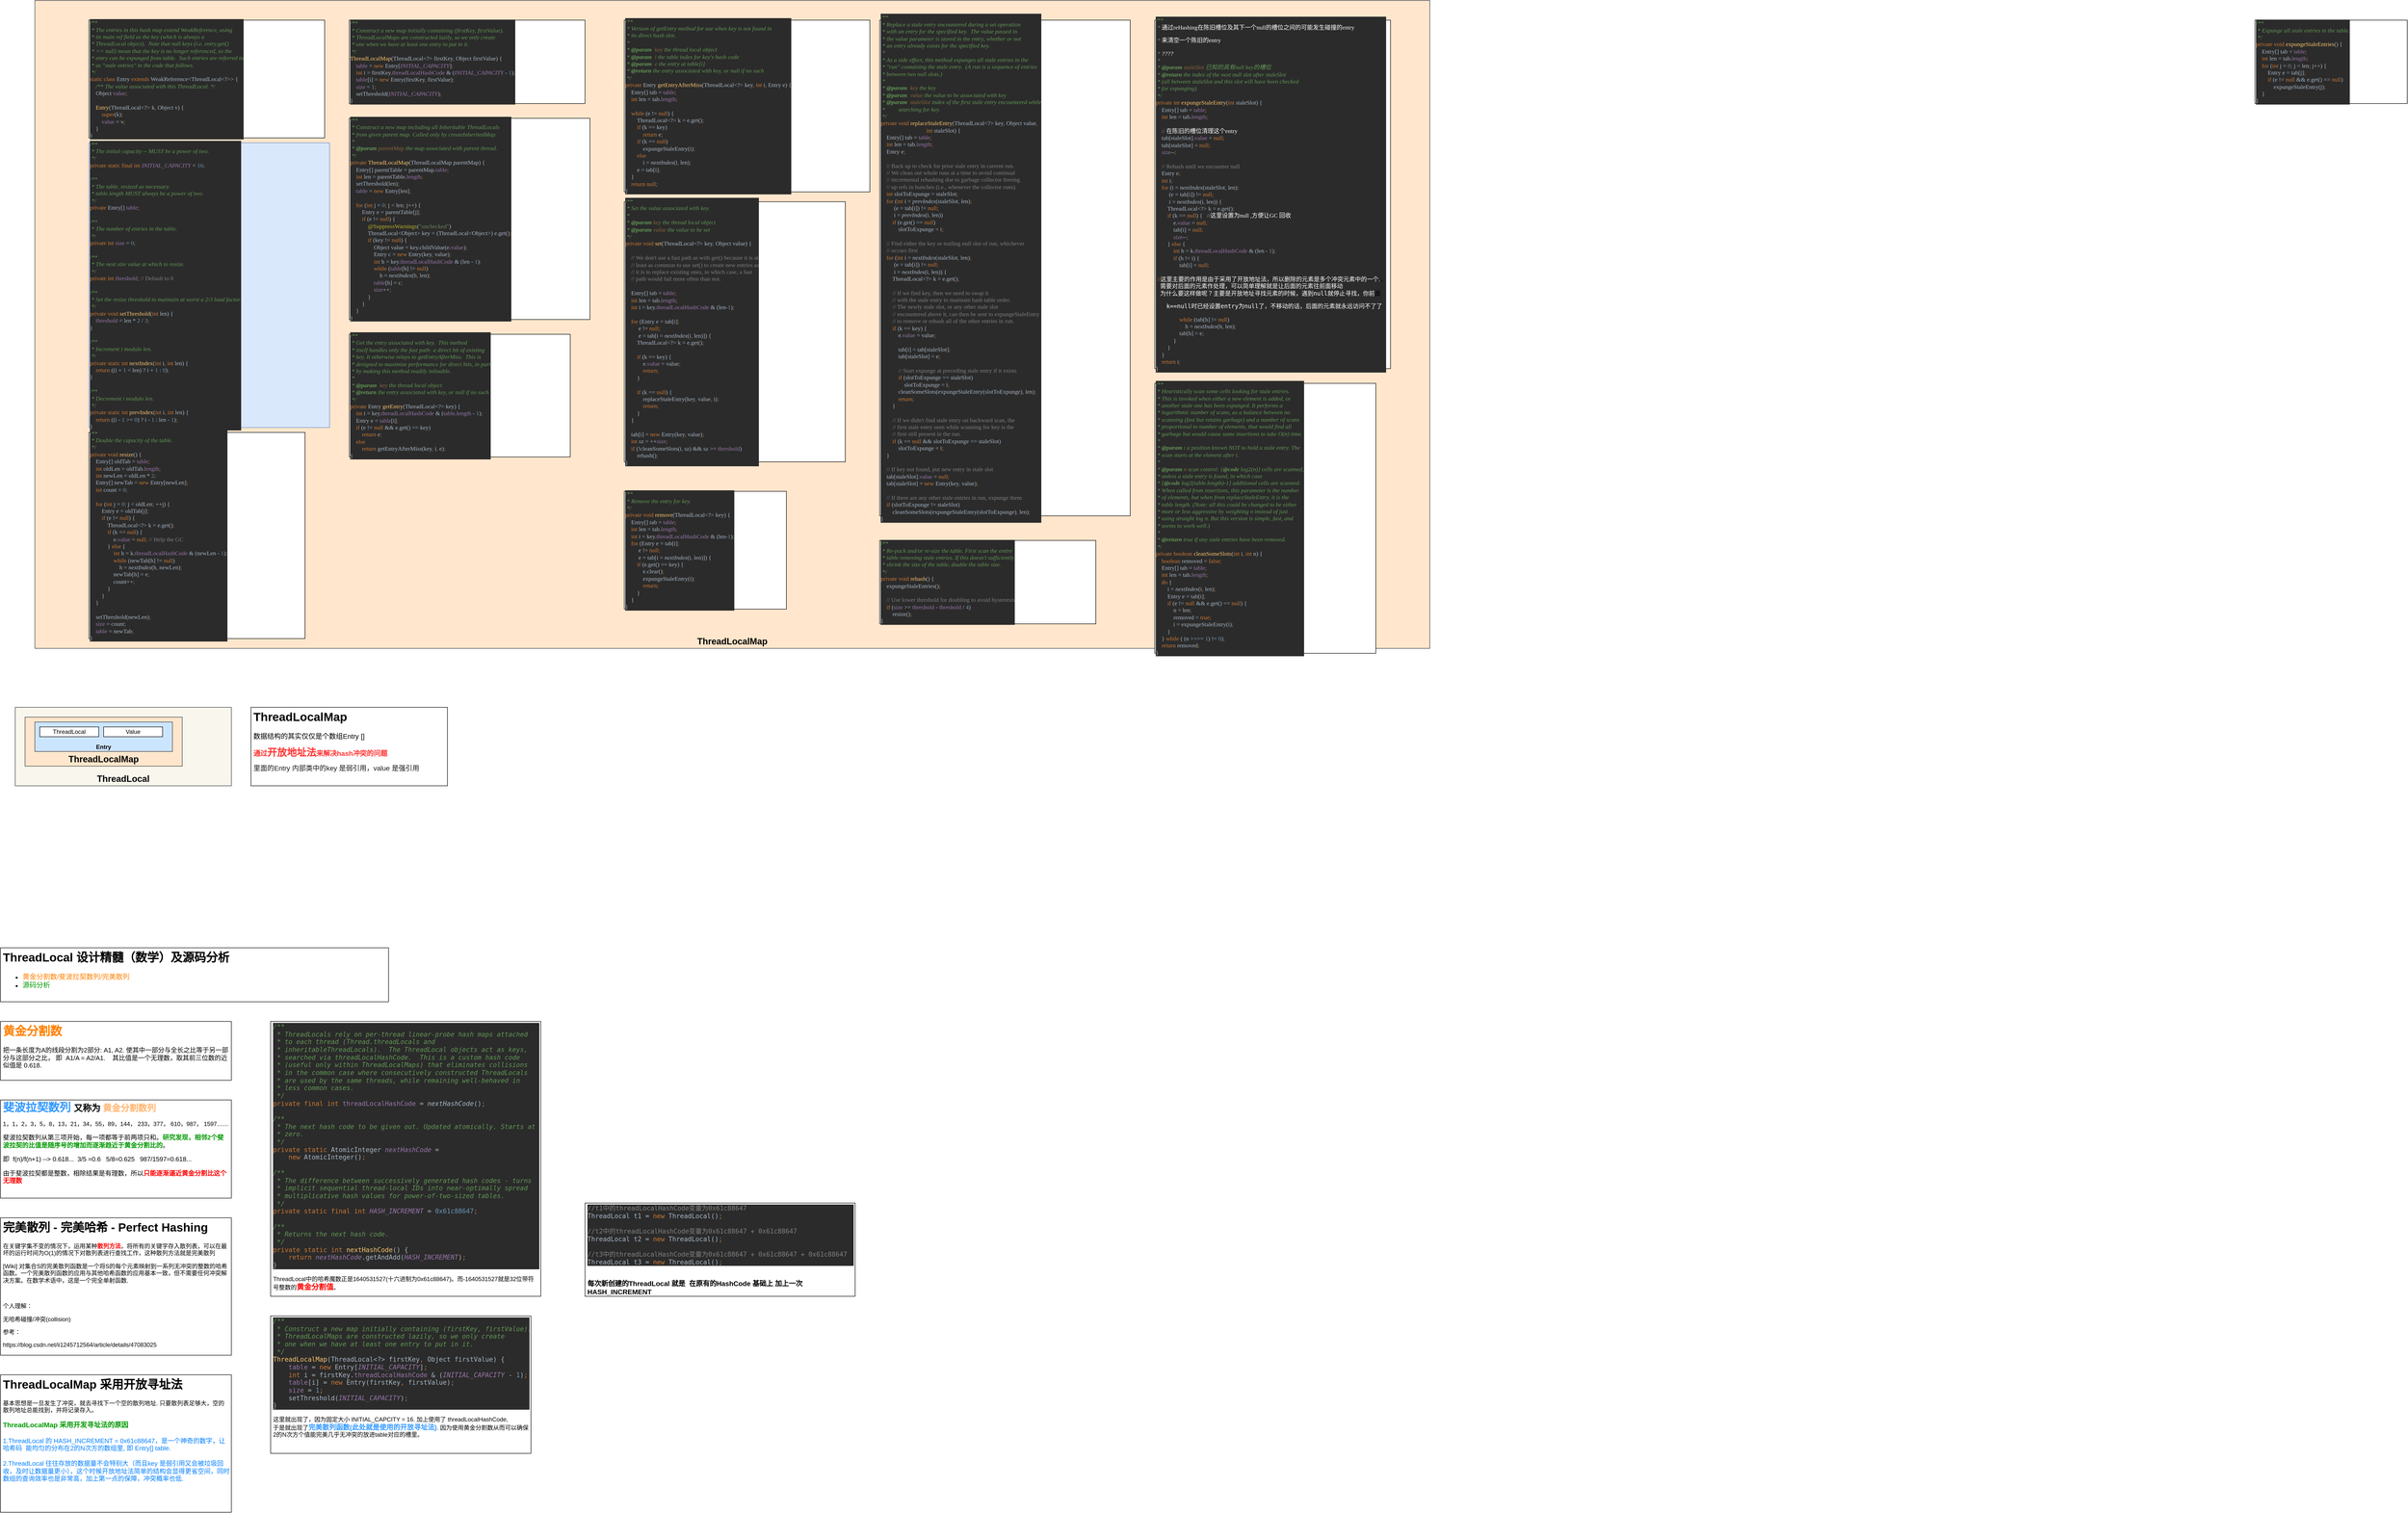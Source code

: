 <mxfile version="13.7.9" type="device"><diagram id="YB39fmnbjol0CVEHb94j" name="第 1 页"><mxGraphModel dx="946" dy="3018" grid="1" gridSize="10" guides="1" tooltips="1" connect="1" arrows="1" fold="1" page="1" pageScale="1" pageWidth="827" pageHeight="1169" math="0" shadow="0"><root><mxCell id="0"/><mxCell id="1" parent="0"/><mxCell id="d_tdFx3bNUZgYFuI9ljc-2" value="&lt;font style=&quot;font-size: 18px&quot;&gt;&lt;b&gt;ThreadLocal&lt;/b&gt;&lt;/font&gt;" style="rounded=0;whiteSpace=wrap;html=1;fillColor=#f9f7ed;strokeColor=#36393d;verticalAlign=bottom;" vertex="1" parent="1"><mxGeometry x="40" y="-480" width="440" height="160" as="geometry"/></mxCell><mxCell id="sRnYOel9PhgisLO5QuYK-1" value="&lt;h1&gt;ThreadLocal 设计精髓（数学）及源码分析&lt;/h1&gt;&lt;p&gt;&lt;/p&gt;&lt;ul&gt;&lt;li&gt;&lt;font style=&quot;font-size: 14px&quot; color=&quot;#ff8000&quot;&gt;黄金分割数/斐波拉契数列/完美散列&lt;/font&gt;&lt;/li&gt;&lt;li&gt;&lt;span style=&quot;font-size: 14px&quot;&gt;&lt;font color=&quot;#009900&quot;&gt;源码分析&lt;/font&gt;&lt;/span&gt;&lt;/li&gt;&lt;/ul&gt;&lt;p&gt;&lt;/p&gt;" style="text;html=1;spacing=5;spacingTop=-20;whiteSpace=wrap;overflow=hidden;rounded=0;fillColor=#ffffff;strokeColor=#000000;" parent="1" vertex="1"><mxGeometry x="10" y="10" width="790" height="110" as="geometry"/></mxCell><mxCell id="sRnYOel9PhgisLO5QuYK-2" value="&lt;h1&gt;&lt;font color=&quot;#ff8000&quot;&gt;黄金分割数&lt;/font&gt;&lt;/h1&gt;&lt;p&gt;&lt;font style=&quot;font-size: 13px&quot;&gt;把一条长度为A的线段分割为2部分: A1, A2. 使其中一部分与全长之比等于另一部分与这部分之比， 即&amp;nbsp; A1/A = A2/A1.&amp;nbsp; &amp;nbsp; 其比值是一个无理数，取其前三位数的近似值是 0.618.&lt;/font&gt;&lt;/p&gt;" style="text;html=1;spacing=5;spacingTop=-20;whiteSpace=wrap;overflow=hidden;rounded=0;fillColor=#ffffff;strokeColor=#000000;" parent="1" vertex="1"><mxGeometry x="10" y="160" width="470" height="120" as="geometry"/></mxCell><mxCell id="sRnYOel9PhgisLO5QuYK-3" value="&lt;h1 style=&quot;font-size: 18px&quot;&gt;&lt;span style=&quot;font-size: 23px&quot;&gt;&lt;font color=&quot;#3399ff&quot;&gt;斐波拉契数列&lt;/font&gt; &lt;/span&gt;&lt;font style=&quot;font-size: 18px&quot;&gt;又称为 &lt;font color=&quot;#ffb570&quot;&gt;黄金分割数列&lt;/font&gt;&lt;/font&gt;&lt;/h1&gt;&lt;p&gt;&lt;font style=&quot;font-size: 12px&quot;&gt;1，1，2，3，5，8，13，21，34，55，89，144， 233，377， 610，987， 1597.......&lt;/font&gt;&lt;/p&gt;&lt;p style=&quot;font-size: 13px&quot;&gt;&lt;font style=&quot;font-size: 13px&quot;&gt;斐波拉契数列从第三项开始，每一项都等于前两项只和。&lt;b&gt;&lt;font color=&quot;#009900&quot; style=&quot;font-size: 13px&quot;&gt;研究发现，相邻2个斐波拉契的比值是随序号的增加而逐渐趋近于黄金分割比的&lt;/font&gt;&lt;/b&gt;。&amp;nbsp;&lt;/font&gt;&lt;/p&gt;&lt;p style=&quot;font-size: 13px&quot;&gt;即&amp;nbsp; f(n)/f(n+1) --&amp;gt; 0.618...&amp;nbsp;&amp;nbsp;&lt;span&gt;3/5 =0.6&amp;nbsp; &amp;nbsp;5/8=0.625&amp;nbsp; &amp;nbsp;987/1597=0.618...&amp;nbsp; &amp;nbsp; &amp;nbsp;&lt;/span&gt;&lt;/p&gt;&lt;p style=&quot;font-size: 13px&quot;&gt;由于斐波拉契都是整数，相除结果是有理数，所以&lt;b&gt;&lt;font color=&quot;#ff0000&quot; style=&quot;font-size: 13px&quot;&gt;只能逐渐逼近黄金分割比这个无理数&lt;/font&gt;&lt;/b&gt;&lt;/p&gt;&lt;p&gt;&lt;br&gt;&lt;/p&gt;" style="text;html=1;spacing=5;spacingTop=-20;whiteSpace=wrap;overflow=hidden;rounded=0;fillColor=#ffffff;strokeColor=#000000;" parent="1" vertex="1"><mxGeometry x="10" y="320" width="470" height="200" as="geometry"/></mxCell><mxCell id="sRnYOel9PhgisLO5QuYK-4" value="&lt;h1&gt;完美散列 - 完美哈希 - Perfect Hashing&lt;/h1&gt;&lt;p&gt;在关键字集不变的情况下，运用某种&lt;b&gt;&lt;font color=&quot;#ff0000&quot;&gt;散列方法&lt;/font&gt;&lt;/b&gt;，将所有的关键字存入散列表，可以在最坏的运行时间为O(1)的情况下对散列表进行查找工作，这种散列方法就是完美散列&lt;/p&gt;&lt;p&gt;[Wiki] 对集合S的完美散列函数是一个将S的每个元素映射到一系列无冲突的整数的哈希函数。一个完美散列函数的应用与其他哈希函数的应用基本一致，但不需要任何冲突解决方案。在数学术语中，这是一个完全单射函数.&lt;/p&gt;&lt;p&gt;&lt;br&gt;&lt;/p&gt;&lt;p&gt;个人理解：&lt;/p&gt;&lt;p&gt;无哈希碰撞/冲突(collision)&lt;/p&gt;&lt;p&gt;参考：&lt;/p&gt;&lt;p&gt;https://blog.csdn.net/ii1245712564/article/details/47083025&lt;br&gt;&lt;/p&gt;" style="text;html=1;spacing=5;spacingTop=-20;whiteSpace=wrap;overflow=hidden;rounded=0;fillColor=#ffffff;strokeColor=#000000;" parent="1" vertex="1"><mxGeometry x="10" y="560" width="470" height="280" as="geometry"/></mxCell><mxCell id="mKX0-lAYYivA6uWy9cAM-2" value="&lt;pre style=&quot;background-color: #2b2b2b ; color: #a9b7c6 ; font-family: &amp;#34;jetbrains mono&amp;#34; , monospace ; font-size: 9.8pt&quot;&gt;&lt;span style=&quot;color: #629755 ; font-style: italic&quot;&gt;/**&lt;br&gt;&lt;/span&gt;&lt;span style=&quot;color: #629755 ; font-style: italic&quot;&gt; * Construct a new map initially containing (firstKey, firstValue).&lt;br&gt;&lt;/span&gt;&lt;span style=&quot;color: #629755 ; font-style: italic&quot;&gt; * ThreadLocalMaps are constructed lazily, so we only create&lt;br&gt;&lt;/span&gt;&lt;span style=&quot;color: #629755 ; font-style: italic&quot;&gt; * one when we have at least one entry to put in it.&lt;br&gt;&lt;/span&gt;&lt;span style=&quot;color: #629755 ; font-style: italic&quot;&gt; */&lt;br&gt;&lt;/span&gt;&lt;span style=&quot;color: #ffc66d&quot;&gt;ThreadLocalMap&lt;/span&gt;(ThreadLocal&amp;lt;?&amp;gt; firstKey&lt;span style=&quot;color: #cc7832&quot;&gt;, &lt;/span&gt;Object firstValue) {&lt;br&gt;    &lt;span style=&quot;color: #9876aa&quot;&gt;table &lt;/span&gt;= &lt;span style=&quot;color: #cc7832&quot;&gt;new &lt;/span&gt;Entry[&lt;span style=&quot;color: #9876aa ; font-style: italic&quot;&gt;INITIAL_CAPACITY&lt;/span&gt;]&lt;span style=&quot;color: #cc7832&quot;&gt;;&lt;br&gt;&lt;/span&gt;&lt;span style=&quot;color: #cc7832&quot;&gt;    int &lt;/span&gt;i = firstKey.&lt;span style=&quot;color: #9876aa&quot;&gt;threadLocalHashCode &lt;/span&gt;&amp;amp; (&lt;span style=&quot;color: #9876aa ; font-style: italic&quot;&gt;INITIAL_CAPACITY &lt;/span&gt;- &lt;span style=&quot;color: #6897bb&quot;&gt;1&lt;/span&gt;)&lt;span style=&quot;color: #cc7832&quot;&gt;;&lt;br&gt;&lt;/span&gt;&lt;span style=&quot;color: #cc7832&quot;&gt;    &lt;/span&gt;&lt;span style=&quot;color: #9876aa&quot;&gt;table&lt;/span&gt;[i] = &lt;span style=&quot;color: #cc7832&quot;&gt;new &lt;/span&gt;Entry(firstKey&lt;span style=&quot;color: #cc7832&quot;&gt;, &lt;/span&gt;firstValue)&lt;span style=&quot;color: #cc7832&quot;&gt;;&lt;br&gt;&lt;/span&gt;&lt;span style=&quot;color: #cc7832&quot;&gt;    &lt;/span&gt;&lt;span style=&quot;color: #9876aa&quot;&gt;size &lt;/span&gt;= &lt;span style=&quot;color: #6897bb&quot;&gt;1&lt;/span&gt;&lt;span style=&quot;color: #cc7832&quot;&gt;;&lt;br&gt;&lt;/span&gt;&lt;span style=&quot;color: #cc7832&quot;&gt;    &lt;/span&gt;setThreshold(&lt;span style=&quot;color: #9876aa ; font-style: italic&quot;&gt;INITIAL_CAPACITY&lt;/span&gt;)&lt;span style=&quot;color: #cc7832&quot;&gt;;&lt;br&gt;&lt;/span&gt;}&lt;/pre&gt;这里就出现了，因为固定大小 INITIAL_CAPCITY = 16. 加上使用了 threadLocalHashCode,&lt;br&gt;于是就出现了&lt;b&gt;&lt;font style=&quot;font-size: 14px&quot; color=&quot;#3399ff&quot;&gt;完美散列函数(此处就是使用的开放寻址法)&lt;/font&gt;&lt;/b&gt;. 因为使用黄金分割数从而可以确保2的N次方个值能完美几乎无冲突的放进table对应的槽里。&lt;br&gt;" style="text;html=1;spacing=5;spacingTop=-20;whiteSpace=wrap;overflow=hidden;rounded=0;shadow=0;fillColor=#ffffff;strokeColor=#000000;" parent="1" vertex="1"><mxGeometry x="560" y="760" width="530" height="280" as="geometry"/></mxCell><mxCell id="mKX0-lAYYivA6uWy9cAM-3" value="&lt;pre style=&quot;background-color: #2b2b2b ; color: #a9b7c6 ; font-family: &amp;#34;jetbrains mono&amp;#34; , monospace ; font-size: 9.8pt&quot;&gt;&lt;/pre&gt;&lt;pre style=&quot;background-color: #2b2b2b ; color: #a9b7c6 ; font-family: &amp;#34;jetbrains mono&amp;#34; , monospace ; font-size: 9.8pt&quot;&gt;&lt;/pre&gt;&lt;pre style=&quot;background-color: #2b2b2b ; color: #a9b7c6 ; font-family: &amp;#34;jetbrains mono&amp;#34; , monospace ; font-size: 9.8pt&quot;&gt;&lt;span style=&quot;color: #629755 ; font-style: italic&quot;&gt;/**&lt;br&gt;&lt;/span&gt;&lt;span style=&quot;color: #629755 ; font-style: italic&quot;&gt; * ThreadLocals rely on per-thread linear-probe hash maps attached&lt;br&gt;&lt;/span&gt;&lt;span style=&quot;color: #629755 ; font-style: italic&quot;&gt; * to each thread (Thread.threadLocals and&lt;br&gt;&lt;/span&gt;&lt;span style=&quot;color: #629755 ; font-style: italic&quot;&gt; * inheritableThreadLocals).  The ThreadLocal objects act as keys,&lt;br&gt;&lt;/span&gt;&lt;span style=&quot;color: #629755 ; font-style: italic&quot;&gt; * searched via threadLocalHashCode.  This is a custom hash code&lt;br&gt;&lt;/span&gt;&lt;span style=&quot;color: #629755 ; font-style: italic&quot;&gt; * (useful only within ThreadLocalMaps) that eliminates collisions&lt;br&gt;&lt;/span&gt;&lt;span style=&quot;color: #629755 ; font-style: italic&quot;&gt; * in the common case where consecutively constructed ThreadLocals&lt;br&gt;&lt;/span&gt;&lt;span style=&quot;color: #629755 ; font-style: italic&quot;&gt; * are used by the same threads, while remaining well-behaved in&lt;br&gt;&lt;/span&gt;&lt;span style=&quot;color: #629755 ; font-style: italic&quot;&gt; * less common cases.&lt;br&gt;&lt;/span&gt;&lt;span style=&quot;color: #629755 ; font-style: italic&quot;&gt; */&lt;br&gt;&lt;/span&gt;&lt;span style=&quot;color: #cc7832&quot;&gt;private final int &lt;/span&gt;&lt;span style=&quot;color: #9876aa&quot;&gt;threadLocalHashCode &lt;/span&gt;= &lt;span style=&quot;font-style: italic&quot;&gt;nextHashCode&lt;/span&gt;()&lt;span style=&quot;color: #cc7832&quot;&gt;;&lt;br&gt;&lt;/span&gt;&lt;span style=&quot;color: #cc7832&quot;&gt;&lt;br&gt;&lt;/span&gt;&lt;span style=&quot;color: #629755 ; font-style: italic&quot;&gt;/**&lt;br&gt;&lt;/span&gt;&lt;span style=&quot;color: #629755 ; font-style: italic&quot;&gt; * The next hash code to be given out. Updated atomically. Starts at&lt;br&gt;&lt;/span&gt;&lt;span style=&quot;color: #629755 ; font-style: italic&quot;&gt; * zero.&lt;br&gt;&lt;/span&gt;&lt;span style=&quot;color: #629755 ; font-style: italic&quot;&gt; */&lt;br&gt;&lt;/span&gt;&lt;span style=&quot;color: #cc7832&quot;&gt;private static &lt;/span&gt;AtomicInteger &lt;span style=&quot;color: #9876aa ; font-style: italic&quot;&gt;nextHashCode &lt;/span&gt;=&lt;br&gt;    &lt;span style=&quot;color: #cc7832&quot;&gt;new &lt;/span&gt;AtomicInteger()&lt;span style=&quot;color: #cc7832&quot;&gt;;&lt;br&gt;&lt;/span&gt;&lt;span style=&quot;color: #cc7832&quot;&gt;&lt;br&gt;&lt;/span&gt;&lt;span style=&quot;color: #629755 ; font-style: italic&quot;&gt;/**&lt;br&gt;&lt;/span&gt;&lt;span style=&quot;color: #629755 ; font-style: italic&quot;&gt; * The difference between successively generated hash codes - turns&lt;br&gt;&lt;/span&gt;&lt;span style=&quot;color: #629755 ; font-style: italic&quot;&gt; * implicit sequential thread-local IDs into near-optimally spread&lt;br&gt;&lt;/span&gt;&lt;span style=&quot;color: #629755 ; font-style: italic&quot;&gt; * multiplicative hash values for power-of-two-sized tables.&lt;br&gt;&lt;/span&gt;&lt;span style=&quot;color: #629755 ; font-style: italic&quot;&gt; */&lt;br&gt;&lt;/span&gt;&lt;span style=&quot;color: #cc7832&quot;&gt;private static final int &lt;/span&gt;&lt;span style=&quot;color: #9876aa ; font-style: italic&quot;&gt;HASH_INCREMENT &lt;/span&gt;= &lt;span style=&quot;color: #6897bb&quot;&gt;0x61c88647&lt;/span&gt;&lt;span style=&quot;color: #cc7832&quot;&gt;;&lt;br&gt;&lt;/span&gt;&lt;span style=&quot;color: #cc7832&quot;&gt;&lt;br&gt;&lt;/span&gt;&lt;span style=&quot;color: #629755 ; font-style: italic&quot;&gt;/**&lt;br&gt;&lt;/span&gt;&lt;span style=&quot;color: #629755 ; font-style: italic&quot;&gt; * Returns the next hash code.&lt;br&gt;&lt;/span&gt;&lt;span style=&quot;color: #629755 ; font-style: italic&quot;&gt; */&lt;br&gt;&lt;/span&gt;&lt;span style=&quot;color: #cc7832&quot;&gt;private static int &lt;/span&gt;&lt;span style=&quot;color: #ffc66d&quot;&gt;nextHashCode&lt;/span&gt;() {&lt;br&gt;    &lt;span style=&quot;color: #cc7832&quot;&gt;return &lt;/span&gt;&lt;span style=&quot;color: #9876aa ; font-style: italic&quot;&gt;nextHashCode&lt;/span&gt;.getAndAdd(&lt;span style=&quot;color: #9876aa ; font-style: italic&quot;&gt;HASH_INCREMENT&lt;/span&gt;)&lt;span style=&quot;color: #cc7832&quot;&gt;;&lt;br&gt;&lt;/span&gt;}&lt;/pre&gt;ThreadLocal中的哈希魔数正是1640531527(十六进制为0x61c88647)。而-1640531527就是32位带符号整数的&lt;b&gt;&lt;font color=&quot;#ff0000&quot; style=&quot;font-size: 15px&quot;&gt;黄金分割值&lt;/font&gt;&lt;/b&gt;。&lt;br&gt;" style="text;html=1;spacing=5;spacingTop=-20;whiteSpace=wrap;overflow=hidden;rounded=0;shadow=0;fillColor=#ffffff;strokeColor=#000000;" parent="1" vertex="1"><mxGeometry x="560" y="160" width="550" height="560" as="geometry"/></mxCell><mxCell id="mKX0-lAYYivA6uWy9cAM-5" value="&lt;pre style=&quot;background-color: #2b2b2b ; color: #a9b7c6 ; font-family: &amp;#34;jetbrains mono&amp;#34; , monospace ; font-size: 9.8pt&quot;&gt;&lt;span style=&quot;color: #808080&quot;&gt;//t1中的threadLocalHashCode变量为0x61c88647&lt;br&gt;&lt;/span&gt;ThreadLocal t1 = &lt;span style=&quot;color: #cc7832&quot;&gt;new &lt;/span&gt;ThreadLocal()&lt;span style=&quot;color: #cc7832&quot;&gt;;&lt;br&gt;&lt;/span&gt;&lt;span style=&quot;color: #cc7832&quot;&gt;&lt;br&gt;&lt;/span&gt;&lt;span style=&quot;color: #808080&quot;&gt;//t2中的threadLocalHashCode变量为0x61c88647 + 0x61c88647&lt;br&gt;&lt;/span&gt;ThreadLocal t2 = &lt;span style=&quot;color: #cc7832&quot;&gt;new &lt;/span&gt;ThreadLocal()&lt;span style=&quot;color: #cc7832&quot;&gt;;&lt;br&gt;&lt;/span&gt;&lt;span style=&quot;color: #cc7832&quot;&gt;&lt;br&gt;&lt;/span&gt;&lt;span style=&quot;color: #808080&quot;&gt;//t3中的threadLocalHashCode变量为0x61c88647 + 0x61c88647 + 0x61c88647&lt;br&gt;&lt;/span&gt;ThreadLocal t3 = &lt;span style=&quot;color: #cc7832&quot;&gt;new &lt;/span&gt;ThreadLocal()&lt;span style=&quot;color: #cc7832&quot;&gt;;&lt;/span&gt;&lt;/pre&gt;&lt;font color=&quot;#808080&quot;&gt;&lt;br&gt;&lt;/font&gt;&lt;font style=&quot;font-size: 14px&quot;&gt;&lt;b&gt;每次新创建的ThreadLocal 就是&amp;nbsp; 在原有的HashCode 基础上 加上一次 HASH_INCREMENT&lt;/b&gt;&lt;/font&gt;&lt;br&gt;" style="text;html=1;spacing=5;spacingTop=-20;whiteSpace=wrap;overflow=hidden;rounded=0;shadow=0;fillColor=#ffffff;strokeColor=#000000;" parent="1" vertex="1"><mxGeometry x="1200" y="530" width="550" height="190" as="geometry"/></mxCell><mxCell id="d_tdFx3bNUZgYFuI9ljc-1" value="&lt;h1&gt;ThreadLocalMap 采用开放寻址法&lt;/h1&gt;&lt;div&gt;基本思想是一旦发生了冲突，就去寻找下一个空的散列地址. 只要散列表足够大，空的散列地址总能找到，并将记录存入。&lt;br&gt;&lt;/div&gt;&lt;div&gt;&lt;br&gt;&lt;/div&gt;&lt;div&gt;&lt;b&gt;&lt;font color=&quot;#009900&quot; style=&quot;font-size: 14px&quot;&gt;ThreadLocalMap 采用开发寻址法的原因&lt;/font&gt;&lt;/b&gt;&lt;/div&gt;&lt;div style=&quot;font-size: 13px&quot;&gt;&lt;div&gt;&lt;br&gt;&lt;/div&gt;&lt;div&gt;&lt;font color=&quot;#007fff&quot;&gt;1.ThreadLocal 的 HASH_INCREMENT = 0x61c88647，是一个神奇的数字，让哈希码&amp;nbsp; 能均匀的分布在2的N次方的数组里, 即 Entry[] table.&lt;/font&gt;&lt;/div&gt;&lt;div&gt;&lt;span&gt;&lt;font color=&quot;#007fff&quot;&gt;&lt;br&gt;&lt;/font&gt;&lt;/span&gt;&lt;/div&gt;&lt;div&gt;&lt;span&gt;&lt;font color=&quot;#007fff&quot;&gt;2.ThreadLocal 往往存放的数据量不会特别大（而且key 是弱引用又会被垃圾回收，及时让数据量更小），这个时候开放地址法简单的结构会显得更省空间，同时数组的查询效率也是非常高，加上第一点的保障，冲突概率也低.&lt;/font&gt;&lt;/span&gt;&lt;br&gt;&lt;/div&gt;&lt;/div&gt;&lt;p&gt;&lt;br&gt;&lt;/p&gt;" style="text;html=1;spacing=5;spacingTop=-20;whiteSpace=wrap;overflow=hidden;rounded=0;fillColor=#ffffff;strokeColor=#000000;" vertex="1" parent="1"><mxGeometry x="10" y="880" width="470" height="280" as="geometry"/></mxCell><mxCell id="d_tdFx3bNUZgYFuI9ljc-3" value="&lt;font style=&quot;font-size: 18px&quot;&gt;&lt;b&gt;ThreadLocalMap&lt;/b&gt;&lt;/font&gt;" style="rounded=0;whiteSpace=wrap;html=1;strokeColor=#36393d;verticalAlign=bottom;fillColor=#FFE6CC;" vertex="1" parent="1"><mxGeometry x="80" y="-1920" width="2840" height="1320" as="geometry"/></mxCell><mxCell id="d_tdFx3bNUZgYFuI9ljc-4" value="&lt;pre style=&quot;background-color: #2b2b2b ; color: #a9b7c6 ; font-family: &amp;#34;menlo&amp;#34; ; font-size: 9.0pt&quot;&gt;&lt;span style=&quot;color: #629755 ; font-style: italic&quot;&gt;/**&lt;br&gt;&lt;/span&gt;&lt;span style=&quot;color: #629755 ; font-style: italic&quot;&gt; * The entries in this hash map extend WeakReference, using&lt;br&gt;&lt;/span&gt;&lt;span style=&quot;color: #629755 ; font-style: italic&quot;&gt; * its main ref field as the key (which is always a&lt;br&gt;&lt;/span&gt;&lt;span style=&quot;color: #629755 ; font-style: italic&quot;&gt; * ThreadLocal object).  Note that null keys (i.e. entry.get()&lt;br&gt;&lt;/span&gt;&lt;span style=&quot;color: #629755 ; font-style: italic&quot;&gt; * == null) mean that the key is no longer referenced, so the&lt;br&gt;&lt;/span&gt;&lt;span style=&quot;color: #629755 ; font-style: italic&quot;&gt; * entry can be expunged from table.  Such entries are referred to&lt;br&gt;&lt;/span&gt;&lt;span style=&quot;color: #629755 ; font-style: italic&quot;&gt; * as &quot;stale entries&quot; in the code that follows.&lt;br&gt;&lt;/span&gt;&lt;span style=&quot;color: #629755 ; font-style: italic&quot;&gt; */&lt;br&gt;&lt;/span&gt;&lt;span style=&quot;color: #cc7832&quot;&gt;static class &lt;/span&gt;Entry &lt;span style=&quot;color: #cc7832&quot;&gt;extends &lt;/span&gt;WeakReference&amp;lt;ThreadLocal&amp;lt;?&amp;gt;&amp;gt; {&lt;br&gt;    &lt;span style=&quot;color: #629755 ; font-style: italic&quot;&gt;/** The value associated with this ThreadLocal. */&lt;br&gt;&lt;/span&gt;&lt;span style=&quot;color: #629755 ; font-style: italic&quot;&gt;    &lt;/span&gt;Object &lt;span style=&quot;color: #9876aa&quot;&gt;value&lt;/span&gt;&lt;span style=&quot;color: #cc7832&quot;&gt;;&lt;br&gt;&lt;/span&gt;&lt;span style=&quot;color: #cc7832&quot;&gt;&lt;br&gt;&lt;/span&gt;&lt;span style=&quot;color: #cc7832&quot;&gt;    &lt;/span&gt;&lt;span style=&quot;color: #ffc66d&quot;&gt;Entry&lt;/span&gt;(ThreadLocal&amp;lt;?&amp;gt; k&lt;span style=&quot;color: #cc7832&quot;&gt;, &lt;/span&gt;Object v) {&lt;br&gt;        &lt;span style=&quot;color: #cc7832&quot;&gt;super&lt;/span&gt;(k)&lt;span style=&quot;color: #cc7832&quot;&gt;;&lt;br&gt;&lt;/span&gt;&lt;span style=&quot;color: #cc7832&quot;&gt;        &lt;/span&gt;&lt;span style=&quot;color: #9876aa&quot;&gt;value &lt;/span&gt;= v&lt;span style=&quot;color: #cc7832&quot;&gt;;&lt;br&gt;&lt;/span&gt;&lt;span style=&quot;color: #cc7832&quot;&gt;    &lt;/span&gt;}&lt;br&gt;}&lt;br&gt;&lt;/pre&gt;" style="rounded=0;whiteSpace=wrap;html=1;align=left;" vertex="1" parent="1"><mxGeometry x="190" y="-1880" width="480" height="240" as="geometry"/></mxCell><mxCell id="d_tdFx3bNUZgYFuI9ljc-10" value="&lt;pre style=&quot;background-color: #2b2b2b ; color: #a9b7c6 ; font-family: &amp;#34;menlo&amp;#34; ; font-size: 9.0pt&quot;&gt;&lt;span style=&quot;color: #629755 ; font-style: italic&quot;&gt;/**&lt;br&gt;&lt;/span&gt;&lt;span style=&quot;color: #629755 ; font-style: italic&quot;&gt; * Construct a new map initially containing (firstKey, firstValue).&lt;br&gt;&lt;/span&gt;&lt;span style=&quot;color: #629755 ; font-style: italic&quot;&gt; * ThreadLocalMaps are constructed lazily, so we only create&lt;br&gt;&lt;/span&gt;&lt;span style=&quot;color: #629755 ; font-style: italic&quot;&gt; * one when we have at least one entry to put in it.&lt;br&gt;&lt;/span&gt;&lt;span style=&quot;color: #629755 ; font-style: italic&quot;&gt; */&lt;br&gt;&lt;/span&gt;&lt;span style=&quot;color: #ffc66d&quot;&gt;ThreadLocalMap&lt;/span&gt;(ThreadLocal&amp;lt;?&amp;gt; firstKey&lt;span style=&quot;color: #cc7832&quot;&gt;, &lt;/span&gt;Object firstValue) {&lt;br&gt;    &lt;span style=&quot;color: #9876aa&quot;&gt;table &lt;/span&gt;= &lt;span style=&quot;color: #cc7832&quot;&gt;new &lt;/span&gt;Entry[&lt;span style=&quot;color: #9876aa ; font-style: italic&quot;&gt;INITIAL_CAPACITY&lt;/span&gt;]&lt;span style=&quot;color: #cc7832&quot;&gt;;&lt;br&gt;&lt;/span&gt;&lt;span style=&quot;color: #cc7832&quot;&gt;    int &lt;/span&gt;i = firstKey.&lt;span style=&quot;color: #9876aa&quot;&gt;threadLocalHashCode &lt;/span&gt;&amp;amp; (&lt;span style=&quot;color: #9876aa ; font-style: italic&quot;&gt;INITIAL_CAPACITY &lt;/span&gt;- &lt;span style=&quot;color: #6897bb&quot;&gt;1&lt;/span&gt;)&lt;span style=&quot;color: #cc7832&quot;&gt;;&lt;br&gt;&lt;/span&gt;&lt;span style=&quot;color: #cc7832&quot;&gt;    &lt;/span&gt;&lt;span style=&quot;color: #9876aa&quot;&gt;table&lt;/span&gt;[i] = &lt;span style=&quot;color: #cc7832&quot;&gt;new &lt;/span&gt;Entry(firstKey&lt;span style=&quot;color: #cc7832&quot;&gt;, &lt;/span&gt;firstValue)&lt;span style=&quot;color: #cc7832&quot;&gt;;&lt;br&gt;&lt;/span&gt;&lt;span style=&quot;color: #cc7832&quot;&gt;    &lt;/span&gt;&lt;span style=&quot;color: #9876aa&quot;&gt;size &lt;/span&gt;= &lt;span style=&quot;color: #6897bb&quot;&gt;1&lt;/span&gt;&lt;span style=&quot;color: #cc7832&quot;&gt;;&lt;br&gt;&lt;/span&gt;&lt;span style=&quot;color: #cc7832&quot;&gt;    &lt;/span&gt;setThreshold(&lt;span style=&quot;color: #9876aa ; font-style: italic&quot;&gt;INITIAL_CAPACITY&lt;/span&gt;)&lt;span style=&quot;color: #cc7832&quot;&gt;;&lt;br&gt;&lt;/span&gt;}&lt;/pre&gt;" style="rounded=0;whiteSpace=wrap;html=1;align=left;" vertex="1" parent="1"><mxGeometry x="720" y="-1880" width="480" height="170" as="geometry"/></mxCell><mxCell id="d_tdFx3bNUZgYFuI9ljc-11" value="&lt;pre style=&quot;background-color: #2b2b2b ; color: #a9b7c6 ; font-family: &amp;#34;menlo&amp;#34; ; font-size: 9.0pt&quot;&gt;&lt;span style=&quot;color: #629755 ; font-style: italic&quot;&gt;/**&lt;br&gt;&lt;/span&gt;&lt;span style=&quot;color: #629755 ; font-style: italic&quot;&gt; * The initial capacity -- MUST be a power of two.&lt;br&gt;&lt;/span&gt;&lt;span style=&quot;color: #629755 ; font-style: italic&quot;&gt; */&lt;br&gt;&lt;/span&gt;&lt;span style=&quot;color: #cc7832&quot;&gt;private static final int &lt;/span&gt;&lt;span style=&quot;color: #9876aa ; font-style: italic&quot;&gt;INITIAL_CAPACITY &lt;/span&gt;= &lt;span style=&quot;color: #6897bb&quot;&gt;16&lt;/span&gt;&lt;span style=&quot;color: #cc7832&quot;&gt;;&lt;br&gt;&lt;/span&gt;&lt;span style=&quot;color: #cc7832&quot;&gt;&lt;br&gt;&lt;/span&gt;&lt;span style=&quot;color: #629755 ; font-style: italic&quot;&gt;/**&lt;br&gt;&lt;/span&gt;&lt;span style=&quot;color: #629755 ; font-style: italic&quot;&gt; * The table, resized as necessary.&lt;br&gt;&lt;/span&gt;&lt;span style=&quot;color: #629755 ; font-style: italic&quot;&gt; * table.length MUST always be a power of two.&lt;br&gt;&lt;/span&gt;&lt;span style=&quot;color: #629755 ; font-style: italic&quot;&gt; */&lt;br&gt;&lt;/span&gt;&lt;span style=&quot;color: #cc7832&quot;&gt;private &lt;/span&gt;Entry[] &lt;span style=&quot;color: #9876aa&quot;&gt;table&lt;/span&gt;&lt;span style=&quot;color: #cc7832&quot;&gt;;&lt;br&gt;&lt;/span&gt;&lt;span style=&quot;color: #cc7832&quot;&gt;&lt;br&gt;&lt;/span&gt;&lt;span style=&quot;color: #629755 ; font-style: italic&quot;&gt;/**&lt;br&gt;&lt;/span&gt;&lt;span style=&quot;color: #629755 ; font-style: italic&quot;&gt; * The number of entries in the table.&lt;br&gt;&lt;/span&gt;&lt;span style=&quot;color: #629755 ; font-style: italic&quot;&gt; */&lt;br&gt;&lt;/span&gt;&lt;span style=&quot;color: #cc7832&quot;&gt;private int &lt;/span&gt;&lt;span style=&quot;color: #9876aa&quot;&gt;size &lt;/span&gt;= &lt;span style=&quot;color: #6897bb&quot;&gt;0&lt;/span&gt;&lt;span style=&quot;color: #cc7832&quot;&gt;;&lt;br&gt;&lt;/span&gt;&lt;span style=&quot;color: #cc7832&quot;&gt;&lt;br&gt;&lt;/span&gt;&lt;span style=&quot;color: #629755 ; font-style: italic&quot;&gt;/**&lt;br&gt;&lt;/span&gt;&lt;span style=&quot;color: #629755 ; font-style: italic&quot;&gt; * The next size value at which to resize.&lt;br&gt;&lt;/span&gt;&lt;span style=&quot;color: #629755 ; font-style: italic&quot;&gt; */&lt;br&gt;&lt;/span&gt;&lt;span style=&quot;color: #cc7832&quot;&gt;private int &lt;/span&gt;&lt;span style=&quot;color: #9876aa&quot;&gt;threshold&lt;/span&gt;&lt;span style=&quot;color: #cc7832&quot;&gt;; &lt;/span&gt;&lt;span style=&quot;color: #808080&quot;&gt;// Default to 0&lt;br&gt;&lt;/span&gt;&lt;span style=&quot;color: #808080&quot;&gt;&lt;br&gt;&lt;/span&gt;&lt;span style=&quot;color: #629755 ; font-style: italic&quot;&gt;/**&lt;br&gt;&lt;/span&gt;&lt;span style=&quot;color: #629755 ; font-style: italic&quot;&gt; * Set the resize threshold to maintain at worst a 2/3 load factor.&lt;br&gt;&lt;/span&gt;&lt;span style=&quot;color: #629755 ; font-style: italic&quot;&gt; */&lt;br&gt;&lt;/span&gt;&lt;span style=&quot;color: #cc7832&quot;&gt;private void &lt;/span&gt;&lt;span style=&quot;color: #ffc66d&quot;&gt;setThreshold&lt;/span&gt;(&lt;span style=&quot;color: #cc7832&quot;&gt;int &lt;/span&gt;len) {&lt;br&gt;    &lt;span style=&quot;color: #9876aa&quot;&gt;threshold &lt;/span&gt;= len * &lt;span style=&quot;color: #6897bb&quot;&gt;2 &lt;/span&gt;/ &lt;span style=&quot;color: #6897bb&quot;&gt;3&lt;/span&gt;&lt;span style=&quot;color: #cc7832&quot;&gt;;&lt;br&gt;&lt;/span&gt;}&lt;br&gt;&lt;br&gt;&lt;span style=&quot;color: #629755 ; font-style: italic&quot;&gt;/**&lt;br&gt;&lt;/span&gt;&lt;span style=&quot;color: #629755 ; font-style: italic&quot;&gt; * Increment i modulo len.&lt;br&gt;&lt;/span&gt;&lt;span style=&quot;color: #629755 ; font-style: italic&quot;&gt; */&lt;br&gt;&lt;/span&gt;&lt;span style=&quot;color: #cc7832&quot;&gt;private static int &lt;/span&gt;&lt;span style=&quot;color: #ffc66d&quot;&gt;nextIndex&lt;/span&gt;(&lt;span style=&quot;color: #cc7832&quot;&gt;int &lt;/span&gt;i&lt;span style=&quot;color: #cc7832&quot;&gt;, int &lt;/span&gt;len) {&lt;br&gt;    &lt;span style=&quot;color: #cc7832&quot;&gt;return &lt;/span&gt;((i + &lt;span style=&quot;color: #6897bb&quot;&gt;1 &lt;/span&gt;&amp;lt; len) ? i + &lt;span style=&quot;color: #6897bb&quot;&gt;1 &lt;/span&gt;: &lt;span style=&quot;color: #6897bb&quot;&gt;0&lt;/span&gt;)&lt;span style=&quot;color: #cc7832&quot;&gt;;&lt;br&gt;&lt;/span&gt;}&lt;br&gt;&lt;br&gt;&lt;span style=&quot;color: #629755 ; font-style: italic&quot;&gt;/**&lt;br&gt;&lt;/span&gt;&lt;span style=&quot;color: #629755 ; font-style: italic&quot;&gt; * Decrement i modulo len.&lt;br&gt;&lt;/span&gt;&lt;span style=&quot;color: #629755 ; font-style: italic&quot;&gt; */&lt;br&gt;&lt;/span&gt;&lt;span style=&quot;color: #cc7832&quot;&gt;private static int &lt;/span&gt;&lt;span style=&quot;color: #ffc66d&quot;&gt;prevIndex&lt;/span&gt;(&lt;span style=&quot;color: #cc7832&quot;&gt;int &lt;/span&gt;i&lt;span style=&quot;color: #cc7832&quot;&gt;, int &lt;/span&gt;len) {&lt;br&gt;    &lt;span style=&quot;color: #cc7832&quot;&gt;return &lt;/span&gt;((i - &lt;span style=&quot;color: #6897bb&quot;&gt;1 &lt;/span&gt;&amp;gt;= &lt;span style=&quot;color: #6897bb&quot;&gt;0&lt;/span&gt;) ? i - &lt;span style=&quot;color: #6897bb&quot;&gt;1 &lt;/span&gt;: len - &lt;span style=&quot;color: #6897bb&quot;&gt;1&lt;/span&gt;)&lt;span style=&quot;color: #cc7832&quot;&gt;;&lt;br&gt;&lt;/span&gt;}&lt;/pre&gt;" style="rounded=0;whiteSpace=wrap;html=1;align=left;fillColor=#dae8fc;strokeColor=#6c8ebf;" vertex="1" parent="1"><mxGeometry x="190" y="-1630" width="490" height="580" as="geometry"/></mxCell><mxCell id="d_tdFx3bNUZgYFuI9ljc-12" value="&lt;div&gt;&lt;pre style=&quot;background-color: #2b2b2b ; color: #a9b7c6 ; font-family: &amp;#34;menlo&amp;#34; ; font-size: 9.0pt&quot;&gt;&lt;span style=&quot;color: #629755 ; font-style: italic&quot;&gt;/**&lt;br&gt;&lt;/span&gt;&lt;span style=&quot;color: #629755 ; font-style: italic&quot;&gt; * Construct a new map including all Inheritable ThreadLocals&lt;br&gt;&lt;/span&gt;&lt;span style=&quot;color: #629755 ; font-style: italic&quot;&gt; * from given parent map. Called only by createInheritedMap.&lt;br&gt;&lt;/span&gt;&lt;span style=&quot;color: #629755 ; font-style: italic&quot;&gt; *&lt;br&gt;&lt;/span&gt;&lt;span style=&quot;color: #629755 ; font-style: italic&quot;&gt; * &lt;/span&gt;&lt;span style=&quot;color: #629755 ; font-weight: bold ; font-style: italic&quot;&gt;@param &lt;/span&gt;&lt;span style=&quot;color: #8a653b ; font-style: italic&quot;&gt;parentMap &lt;/span&gt;&lt;span style=&quot;color: #629755 ; font-style: italic&quot;&gt;the map associated with parent thread.&lt;br&gt;&lt;/span&gt;&lt;span style=&quot;color: #629755 ; font-style: italic&quot;&gt; */&lt;br&gt;&lt;/span&gt;&lt;span style=&quot;color: #cc7832&quot;&gt;private &lt;/span&gt;&lt;span style=&quot;color: #ffc66d&quot;&gt;ThreadLocalMap&lt;/span&gt;(ThreadLocalMap parentMap) {&lt;br&gt;    Entry[] parentTable = parentMap.&lt;span style=&quot;color: #9876aa&quot;&gt;table&lt;/span&gt;&lt;span style=&quot;color: #cc7832&quot;&gt;;&lt;br&gt;&lt;/span&gt;&lt;span style=&quot;color: #cc7832&quot;&gt;    int &lt;/span&gt;len = parentTable.&lt;span style=&quot;color: #9876aa&quot;&gt;length&lt;/span&gt;&lt;span style=&quot;color: #cc7832&quot;&gt;;&lt;br&gt;&lt;/span&gt;&lt;span style=&quot;color: #cc7832&quot;&gt;    &lt;/span&gt;setThreshold(len)&lt;span style=&quot;color: #cc7832&quot;&gt;;&lt;br&gt;&lt;/span&gt;&lt;span style=&quot;color: #cc7832&quot;&gt;    &lt;/span&gt;&lt;span style=&quot;color: #9876aa&quot;&gt;table &lt;/span&gt;= &lt;span style=&quot;color: #cc7832&quot;&gt;new &lt;/span&gt;Entry[len]&lt;span style=&quot;color: #cc7832&quot;&gt;;&lt;br&gt;&lt;/span&gt;&lt;span style=&quot;color: #cc7832&quot;&gt;&lt;br&gt;&lt;/span&gt;&lt;span style=&quot;color: #cc7832&quot;&gt;    for &lt;/span&gt;(&lt;span style=&quot;color: #cc7832&quot;&gt;int &lt;/span&gt;j = &lt;span style=&quot;color: #6897bb&quot;&gt;0&lt;/span&gt;&lt;span style=&quot;color: #cc7832&quot;&gt;; &lt;/span&gt;j &amp;lt; len&lt;span style=&quot;color: #cc7832&quot;&gt;; &lt;/span&gt;j++) {&lt;br&gt;        Entry e = parentTable[j]&lt;span style=&quot;color: #cc7832&quot;&gt;;&lt;br&gt;&lt;/span&gt;&lt;span style=&quot;color: #cc7832&quot;&gt;        if &lt;/span&gt;(e != &lt;span style=&quot;color: #cc7832&quot;&gt;null&lt;/span&gt;) {&lt;br&gt;            &lt;span style=&quot;color: #bbb529&quot;&gt;@SuppressWarnings&lt;/span&gt;(&lt;span style=&quot;color: #6a8759&quot;&gt;&quot;unchecked&quot;&lt;/span&gt;)&lt;br&gt;            ThreadLocal&amp;lt;Object&amp;gt; key = (ThreadLocal&amp;lt;Object&amp;gt;) e.get()&lt;span style=&quot;color: #cc7832&quot;&gt;;&lt;br&gt;&lt;/span&gt;&lt;span style=&quot;color: #cc7832&quot;&gt;            if &lt;/span&gt;(key != &lt;span style=&quot;color: #cc7832&quot;&gt;null&lt;/span&gt;) {&lt;br&gt;                Object value = key.childValue(e.&lt;span style=&quot;color: #9876aa&quot;&gt;value&lt;/span&gt;)&lt;span style=&quot;color: #cc7832&quot;&gt;;&lt;br&gt;&lt;/span&gt;&lt;span style=&quot;color: #cc7832&quot;&gt;                &lt;/span&gt;Entry c = &lt;span style=&quot;color: #cc7832&quot;&gt;new &lt;/span&gt;Entry(key&lt;span style=&quot;color: #cc7832&quot;&gt;, &lt;/span&gt;value)&lt;span style=&quot;color: #cc7832&quot;&gt;;&lt;br&gt;&lt;/span&gt;&lt;span style=&quot;color: #cc7832&quot;&gt;                int &lt;/span&gt;h = key.&lt;span style=&quot;color: #9876aa&quot;&gt;threadLocalHashCode &lt;/span&gt;&amp;amp; (len - &lt;span style=&quot;color: #6897bb&quot;&gt;1&lt;/span&gt;)&lt;span style=&quot;color: #cc7832&quot;&gt;;&lt;br&gt;&lt;/span&gt;&lt;span style=&quot;color: #cc7832&quot;&gt;                while &lt;/span&gt;(&lt;span style=&quot;color: #9876aa&quot;&gt;table&lt;/span&gt;[h] != &lt;span style=&quot;color: #cc7832&quot;&gt;null&lt;/span&gt;)&lt;br&gt;                    h = &lt;span style=&quot;font-style: italic&quot;&gt;nextIndex&lt;/span&gt;(h&lt;span style=&quot;color: #cc7832&quot;&gt;, &lt;/span&gt;len)&lt;span style=&quot;color: #cc7832&quot;&gt;;&lt;br&gt;&lt;/span&gt;&lt;span style=&quot;color: #cc7832&quot;&gt;                &lt;/span&gt;&lt;span style=&quot;color: #9876aa&quot;&gt;table&lt;/span&gt;[h] = c&lt;span style=&quot;color: #cc7832&quot;&gt;;&lt;br&gt;&lt;/span&gt;&lt;span style=&quot;color: #cc7832&quot;&gt;                &lt;/span&gt;&lt;span style=&quot;color: #9876aa&quot;&gt;size&lt;/span&gt;++&lt;span style=&quot;color: #cc7832&quot;&gt;;&lt;br&gt;&lt;/span&gt;&lt;span style=&quot;color: #cc7832&quot;&gt;            &lt;/span&gt;}&lt;br&gt;        }&lt;br&gt;    }&lt;br&gt;}&lt;br&gt;&lt;/pre&gt;&lt;/div&gt;" style="rounded=0;whiteSpace=wrap;html=1;align=left;" vertex="1" parent="1"><mxGeometry x="720" y="-1680" width="490" height="410" as="geometry"/></mxCell><mxCell id="d_tdFx3bNUZgYFuI9ljc-13" value="&lt;pre style=&quot;background-color: #2b2b2b ; color: #a9b7c6 ; font-family: &amp;#34;menlo&amp;#34; ; font-size: 9.0pt&quot;&gt;&lt;pre style=&quot;font-family: &amp;#34;menlo&amp;#34; ; font-size: 9pt&quot;&gt;&lt;span style=&quot;color: #629755 ; font-style: italic&quot;&gt;/**&lt;br&gt;&lt;/span&gt;&lt;span style=&quot;color: #629755 ; font-style: italic&quot;&gt; * Set the value associated with key.&lt;br&gt;&lt;/span&gt;&lt;span style=&quot;color: #629755 ; font-style: italic&quot;&gt; *&lt;br&gt;&lt;/span&gt;&lt;span style=&quot;color: #629755 ; font-style: italic&quot;&gt; * &lt;/span&gt;&lt;span style=&quot;color: #629755 ; font-weight: bold ; font-style: italic&quot;&gt;@param &lt;/span&gt;&lt;span style=&quot;color: #8a653b ; font-style: italic&quot;&gt;key &lt;/span&gt;&lt;span style=&quot;color: #629755 ; font-style: italic&quot;&gt;the thread local object&lt;br&gt;&lt;/span&gt;&lt;span style=&quot;color: #629755 ; font-style: italic&quot;&gt; * &lt;/span&gt;&lt;span style=&quot;color: #629755 ; font-weight: bold ; font-style: italic&quot;&gt;@param &lt;/span&gt;&lt;span style=&quot;color: #8a653b ; font-style: italic&quot;&gt;value &lt;/span&gt;&lt;span style=&quot;color: #629755 ; font-style: italic&quot;&gt;the value to be set&lt;br&gt;&lt;/span&gt;&lt;span style=&quot;color: #629755 ; font-style: italic&quot;&gt; */&lt;br&gt;&lt;/span&gt;&lt;span style=&quot;color: #cc7832&quot;&gt;private void &lt;/span&gt;&lt;span style=&quot;color: #ffc66d&quot;&gt;set&lt;/span&gt;(ThreadLocal&amp;lt;?&amp;gt; key&lt;span style=&quot;color: #cc7832&quot;&gt;, &lt;/span&gt;Object value) {&lt;br&gt;&lt;br&gt;    &lt;span style=&quot;color: #808080&quot;&gt;// We don't use a fast path as with get() because it is at&lt;br&gt;&lt;/span&gt;&lt;span style=&quot;color: #808080&quot;&gt;    // least as common to use set() to create new entries as&lt;br&gt;&lt;/span&gt;&lt;span style=&quot;color: #808080&quot;&gt;    // it is to replace existing ones, in which case, a fast&lt;br&gt;&lt;/span&gt;&lt;span style=&quot;color: #808080&quot;&gt;    // path would fail more often than not.&lt;br&gt;&lt;/span&gt;&lt;span style=&quot;color: #808080&quot;&gt;&lt;br&gt;&lt;/span&gt;&lt;span style=&quot;color: #808080&quot;&gt;    &lt;/span&gt;Entry[] tab = &lt;span style=&quot;color: #9876aa&quot;&gt;table&lt;/span&gt;&lt;span style=&quot;color: #cc7832&quot;&gt;;&lt;br&gt;&lt;/span&gt;&lt;span style=&quot;color: #cc7832&quot;&gt;    int &lt;/span&gt;len = tab.&lt;span style=&quot;color: #9876aa&quot;&gt;length&lt;/span&gt;&lt;span style=&quot;color: #cc7832&quot;&gt;;&lt;br&gt;&lt;/span&gt;&lt;span style=&quot;color: #cc7832&quot;&gt;    int &lt;/span&gt;i = key.&lt;span style=&quot;color: #9876aa&quot;&gt;threadLocalHashCode &lt;/span&gt;&amp;amp; (len-&lt;span style=&quot;color: #6897bb&quot;&gt;1&lt;/span&gt;)&lt;span style=&quot;color: #cc7832&quot;&gt;;&lt;br&gt;&lt;/span&gt;&lt;span style=&quot;color: #cc7832&quot;&gt;&lt;br&gt;&lt;/span&gt;&lt;span style=&quot;color: #cc7832&quot;&gt;    for &lt;/span&gt;(Entry e = tab[i]&lt;span style=&quot;color: #cc7832&quot;&gt;;&lt;br&gt;&lt;/span&gt;&lt;span style=&quot;color: #cc7832&quot;&gt;         &lt;/span&gt;e != &lt;span style=&quot;color: #cc7832&quot;&gt;null;&lt;br&gt;&lt;/span&gt;&lt;span style=&quot;color: #cc7832&quot;&gt;         &lt;/span&gt;e = tab[i = &lt;span style=&quot;font-style: italic&quot;&gt;nextIndex&lt;/span&gt;(i&lt;span style=&quot;color: #cc7832&quot;&gt;, &lt;/span&gt;len)]) {&lt;br&gt;        ThreadLocal&amp;lt;?&amp;gt; k = e.get()&lt;span style=&quot;color: #cc7832&quot;&gt;;&lt;br&gt;&lt;/span&gt;&lt;span style=&quot;color: #cc7832&quot;&gt;&lt;br&gt;&lt;/span&gt;&lt;span style=&quot;color: #cc7832&quot;&gt;        if &lt;/span&gt;(k == key) {&lt;br&gt;            e.&lt;span style=&quot;color: #9876aa&quot;&gt;value &lt;/span&gt;= value&lt;span style=&quot;color: #cc7832&quot;&gt;;&lt;br&gt;&lt;/span&gt;&lt;span style=&quot;color: #cc7832&quot;&gt;            return;&lt;br&gt;&lt;/span&gt;&lt;span style=&quot;color: #cc7832&quot;&gt;        &lt;/span&gt;}&lt;br&gt;&lt;br&gt;        &lt;span style=&quot;color: #cc7832&quot;&gt;if &lt;/span&gt;(k == &lt;span style=&quot;color: #cc7832&quot;&gt;null&lt;/span&gt;) {&lt;br&gt;            replaceStaleEntry(key&lt;span style=&quot;color: #cc7832&quot;&gt;, &lt;/span&gt;value&lt;span style=&quot;color: #cc7832&quot;&gt;, &lt;/span&gt;i)&lt;span style=&quot;color: #cc7832&quot;&gt;;&lt;br&gt;&lt;/span&gt;&lt;span style=&quot;color: #cc7832&quot;&gt;            return;&lt;br&gt;&lt;/span&gt;&lt;span style=&quot;color: #cc7832&quot;&gt;        &lt;/span&gt;}&lt;br&gt;    }&lt;br&gt;&lt;br&gt;    tab[i] = &lt;span style=&quot;color: #cc7832&quot;&gt;new &lt;/span&gt;Entry(key&lt;span style=&quot;color: #cc7832&quot;&gt;, &lt;/span&gt;value)&lt;span style=&quot;color: #cc7832&quot;&gt;;&lt;br&gt;&lt;/span&gt;&lt;span style=&quot;color: #cc7832&quot;&gt;    int &lt;/span&gt;sz = ++&lt;span style=&quot;color: #9876aa&quot;&gt;size&lt;/span&gt;&lt;span style=&quot;color: #cc7832&quot;&gt;;&lt;br&gt;&lt;/span&gt;&lt;span style=&quot;color: #cc7832&quot;&gt;    if &lt;/span&gt;(!cleanSomeSlots(i&lt;span style=&quot;color: #cc7832&quot;&gt;, &lt;/span&gt;sz) &amp;amp;&amp;amp; sz &amp;gt;= &lt;span style=&quot;color: #9876aa&quot;&gt;threshold&lt;/span&gt;)&lt;br&gt;        rehash()&lt;span style=&quot;color: #cc7832&quot;&gt;;&lt;br&gt;&lt;/span&gt;}&lt;br&gt;&lt;/pre&gt;&lt;/pre&gt;" style="rounded=0;whiteSpace=wrap;html=1;align=left;" vertex="1" parent="1"><mxGeometry x="1280" y="-1510" width="450" height="530" as="geometry"/></mxCell><mxCell id="d_tdFx3bNUZgYFuI9ljc-14" value="&lt;pre style=&quot;background-color: #2b2b2b ; color: #a9b7c6 ; font-family: &amp;#34;menlo&amp;#34; ; font-size: 9.0pt&quot;&gt;&lt;span style=&quot;color: #629755 ; font-style: italic&quot;&gt;/**&lt;br&gt;&lt;/span&gt;&lt;span style=&quot;color: #629755 ; font-style: italic&quot;&gt; * Remove the entry for key.&lt;br&gt;&lt;/span&gt;&lt;span style=&quot;color: #629755 ; font-style: italic&quot;&gt; */&lt;br&gt;&lt;/span&gt;&lt;span style=&quot;color: #cc7832&quot;&gt;private void &lt;/span&gt;&lt;span style=&quot;color: #ffc66d&quot;&gt;remove&lt;/span&gt;(ThreadLocal&amp;lt;?&amp;gt; key) {&lt;br&gt;    Entry[] tab = &lt;span style=&quot;color: #9876aa&quot;&gt;table&lt;/span&gt;&lt;span style=&quot;color: #cc7832&quot;&gt;;&lt;br&gt;&lt;/span&gt;&lt;span style=&quot;color: #cc7832&quot;&gt;    int &lt;/span&gt;len = tab.&lt;span style=&quot;color: #9876aa&quot;&gt;length&lt;/span&gt;&lt;span style=&quot;color: #cc7832&quot;&gt;;&lt;br&gt;&lt;/span&gt;&lt;span style=&quot;color: #cc7832&quot;&gt;    int &lt;/span&gt;i = key.&lt;span style=&quot;color: #9876aa&quot;&gt;threadLocalHashCode &lt;/span&gt;&amp;amp; (len-&lt;span style=&quot;color: #6897bb&quot;&gt;1&lt;/span&gt;)&lt;span style=&quot;color: #cc7832&quot;&gt;;&lt;br&gt;&lt;/span&gt;&lt;span style=&quot;color: #cc7832&quot;&gt;    for &lt;/span&gt;(Entry e = tab[i]&lt;span style=&quot;color: #cc7832&quot;&gt;;&lt;br&gt;&lt;/span&gt;&lt;span style=&quot;color: #cc7832&quot;&gt;         &lt;/span&gt;e != &lt;span style=&quot;color: #cc7832&quot;&gt;null;&lt;br&gt;&lt;/span&gt;&lt;span style=&quot;color: #cc7832&quot;&gt;         &lt;/span&gt;e = tab[i = &lt;span style=&quot;font-style: italic&quot;&gt;nextIndex&lt;/span&gt;(i&lt;span style=&quot;color: #cc7832&quot;&gt;, &lt;/span&gt;len)]) {&lt;br&gt;        &lt;span style=&quot;color: #cc7832&quot;&gt;if &lt;/span&gt;(e.get() == key) {&lt;br&gt;            e.clear()&lt;span style=&quot;color: #cc7832&quot;&gt;;&lt;br&gt;&lt;/span&gt;&lt;span style=&quot;color: #cc7832&quot;&gt;            &lt;/span&gt;expungeStaleEntry(i)&lt;span style=&quot;color: #cc7832&quot;&gt;;&lt;br&gt;&lt;/span&gt;&lt;span style=&quot;color: #cc7832&quot;&gt;            return;&lt;br&gt;&lt;/span&gt;&lt;span style=&quot;color: #cc7832&quot;&gt;        &lt;/span&gt;}&lt;br&gt;    }&lt;br&gt;}&lt;/pre&gt;" style="rounded=0;whiteSpace=wrap;html=1;align=left;" vertex="1" parent="1"><mxGeometry x="1280" y="-920" width="330" height="240" as="geometry"/></mxCell><mxCell id="d_tdFx3bNUZgYFuI9ljc-15" value="&lt;pre style=&quot;background-color: #2b2b2b ; color: #a9b7c6 ; font-family: &amp;#34;menlo&amp;#34; ; font-size: 9.0pt&quot;&gt;&lt;span style=&quot;color: #629755 ; font-style: italic&quot;&gt;/**&lt;br&gt;&lt;/span&gt;&lt;span style=&quot;color: #629755 ; font-style: italic&quot;&gt; * Get the entry associated with key.  This method&lt;br&gt;&lt;/span&gt;&lt;span style=&quot;color: #629755 ; font-style: italic&quot;&gt; * itself handles only the fast path: a direct hit of existing&lt;br&gt;&lt;/span&gt;&lt;span style=&quot;color: #629755 ; font-style: italic&quot;&gt; * key. It otherwise relays to getEntryAfterMiss.  This is&lt;br&gt;&lt;/span&gt;&lt;span style=&quot;color: #629755 ; font-style: italic&quot;&gt; * designed to maximize performance for direct hits, in part&lt;br&gt;&lt;/span&gt;&lt;span style=&quot;color: #629755 ; font-style: italic&quot;&gt; * by making this method readily inlinable.&lt;br&gt;&lt;/span&gt;&lt;span style=&quot;color: #629755 ; font-style: italic&quot;&gt; *&lt;br&gt;&lt;/span&gt;&lt;span style=&quot;color: #629755 ; font-style: italic&quot;&gt; * &lt;/span&gt;&lt;span style=&quot;color: #629755 ; font-weight: bold ; font-style: italic&quot;&gt;@param  &lt;/span&gt;&lt;span style=&quot;color: #8a653b ; font-style: italic&quot;&gt;key &lt;/span&gt;&lt;span style=&quot;color: #629755 ; font-style: italic&quot;&gt;the thread local object&lt;br&gt;&lt;/span&gt;&lt;span style=&quot;color: #629755 ; font-style: italic&quot;&gt; * &lt;/span&gt;&lt;span style=&quot;color: #629755 ; font-weight: bold ; font-style: italic&quot;&gt;@return &lt;/span&gt;&lt;span style=&quot;color: #629755 ; font-style: italic&quot;&gt;the entry associated with key, or null if no such&lt;br&gt;&lt;/span&gt;&lt;span style=&quot;color: #629755 ; font-style: italic&quot;&gt; */&lt;br&gt;&lt;/span&gt;&lt;span style=&quot;color: #cc7832&quot;&gt;private &lt;/span&gt;Entry &lt;span style=&quot;color: #ffc66d&quot;&gt;getEntry&lt;/span&gt;(ThreadLocal&amp;lt;?&amp;gt; key) {&lt;br&gt;    &lt;span style=&quot;color: #cc7832&quot;&gt;int &lt;/span&gt;i = key.&lt;span style=&quot;color: #9876aa&quot;&gt;threadLocalHashCode &lt;/span&gt;&amp;amp; (&lt;span style=&quot;color: #9876aa&quot;&gt;table&lt;/span&gt;.&lt;span style=&quot;color: #9876aa&quot;&gt;length &lt;/span&gt;- &lt;span style=&quot;color: #6897bb&quot;&gt;1&lt;/span&gt;)&lt;span style=&quot;color: #cc7832&quot;&gt;;&lt;br&gt;&lt;/span&gt;&lt;span style=&quot;color: #cc7832&quot;&gt;    &lt;/span&gt;Entry e = &lt;span style=&quot;color: #9876aa&quot;&gt;table&lt;/span&gt;[i]&lt;span style=&quot;color: #cc7832&quot;&gt;;&lt;br&gt;&lt;/span&gt;&lt;span style=&quot;color: #cc7832&quot;&gt;    if &lt;/span&gt;(e != &lt;span style=&quot;color: #cc7832&quot;&gt;null &lt;/span&gt;&amp;amp;&amp;amp; e.get() == key)&lt;br&gt;        &lt;span style=&quot;color: #cc7832&quot;&gt;return &lt;/span&gt;e&lt;span style=&quot;color: #cc7832&quot;&gt;;&lt;br&gt;&lt;/span&gt;&lt;span style=&quot;color: #cc7832&quot;&gt;    else&lt;br&gt;&lt;/span&gt;&lt;span style=&quot;color: #cc7832&quot;&gt;        return &lt;/span&gt;getEntryAfterMiss(key&lt;span style=&quot;color: #cc7832&quot;&gt;, &lt;/span&gt;i&lt;span style=&quot;color: #cc7832&quot;&gt;, &lt;/span&gt;e)&lt;span style=&quot;color: #cc7832&quot;&gt;;&lt;br&gt;&lt;/span&gt;}&lt;br&gt;&lt;/pre&gt;" style="rounded=0;whiteSpace=wrap;html=1;labelBackgroundColor=none;align=left;" vertex="1" parent="1"><mxGeometry x="720" y="-1240" width="450" height="250" as="geometry"/></mxCell><mxCell id="d_tdFx3bNUZgYFuI9ljc-16" value="&lt;pre style=&quot;background-color: #2b2b2b ; color: #a9b7c6 ; font-family: &amp;#34;menlo&amp;#34; ; font-size: 9.0pt&quot;&gt;&lt;span style=&quot;color: #629755 ; font-style: italic&quot;&gt;/**&lt;br&gt;&lt;/span&gt;&lt;span style=&quot;color: #629755 ; font-style: italic&quot;&gt; * Version of getEntry method for use when key is not found in&lt;br&gt;&lt;/span&gt;&lt;span style=&quot;color: #629755 ; font-style: italic&quot;&gt; * its direct hash slot.&lt;br&gt;&lt;/span&gt;&lt;span style=&quot;color: #629755 ; font-style: italic&quot;&gt; *&lt;br&gt;&lt;/span&gt;&lt;span style=&quot;color: #629755 ; font-style: italic&quot;&gt; * &lt;/span&gt;&lt;span style=&quot;color: #629755 ; font-weight: bold ; font-style: italic&quot;&gt;@param  &lt;/span&gt;&lt;span style=&quot;color: #8a653b ; font-style: italic&quot;&gt;key &lt;/span&gt;&lt;span style=&quot;color: #629755 ; font-style: italic&quot;&gt;the thread local object&lt;br&gt;&lt;/span&gt;&lt;span style=&quot;color: #629755 ; font-style: italic&quot;&gt; * &lt;/span&gt;&lt;span style=&quot;color: #629755 ; font-weight: bold ; font-style: italic&quot;&gt;@param  &lt;/span&gt;&lt;span style=&quot;color: #8a653b ; font-style: italic&quot;&gt;i &lt;/span&gt;&lt;span style=&quot;color: #629755 ; font-style: italic&quot;&gt;the table index for key's hash code&lt;br&gt;&lt;/span&gt;&lt;span style=&quot;color: #629755 ; font-style: italic&quot;&gt; * &lt;/span&gt;&lt;span style=&quot;color: #629755 ; font-weight: bold ; font-style: italic&quot;&gt;@param  &lt;/span&gt;&lt;span style=&quot;color: #8a653b ; font-style: italic&quot;&gt;e &lt;/span&gt;&lt;span style=&quot;color: #629755 ; font-style: italic&quot;&gt;the entry at table[i]&lt;br&gt;&lt;/span&gt;&lt;span style=&quot;color: #629755 ; font-style: italic&quot;&gt; * &lt;/span&gt;&lt;span style=&quot;color: #629755 ; font-weight: bold ; font-style: italic&quot;&gt;@return &lt;/span&gt;&lt;span style=&quot;color: #629755 ; font-style: italic&quot;&gt;the entry associated with key, or null if no such&lt;br&gt;&lt;/span&gt;&lt;span style=&quot;color: #629755 ; font-style: italic&quot;&gt; */&lt;br&gt;&lt;/span&gt;&lt;span style=&quot;color: #cc7832&quot;&gt;private &lt;/span&gt;Entry &lt;span style=&quot;color: #ffc66d&quot;&gt;getEntryAfterMiss&lt;/span&gt;(ThreadLocal&amp;lt;?&amp;gt; key&lt;span style=&quot;color: #cc7832&quot;&gt;, int &lt;/span&gt;i&lt;span style=&quot;color: #cc7832&quot;&gt;, &lt;/span&gt;Entry e) {&lt;br&gt;    Entry[] tab = &lt;span style=&quot;color: #9876aa&quot;&gt;table&lt;/span&gt;&lt;span style=&quot;color: #cc7832&quot;&gt;;&lt;br&gt;&lt;/span&gt;&lt;span style=&quot;color: #cc7832&quot;&gt;    int &lt;/span&gt;len = tab.&lt;span style=&quot;color: #9876aa&quot;&gt;length&lt;/span&gt;&lt;span style=&quot;color: #cc7832&quot;&gt;;&lt;br&gt;&lt;/span&gt;&lt;span style=&quot;color: #cc7832&quot;&gt;&lt;br&gt;&lt;/span&gt;&lt;span style=&quot;color: #cc7832&quot;&gt;    while &lt;/span&gt;(e != &lt;span style=&quot;color: #cc7832&quot;&gt;null&lt;/span&gt;) {&lt;br&gt;        ThreadLocal&amp;lt;?&amp;gt; k = e.get()&lt;span style=&quot;color: #cc7832&quot;&gt;;&lt;br&gt;&lt;/span&gt;&lt;span style=&quot;color: #cc7832&quot;&gt;        if &lt;/span&gt;(k == key)&lt;br&gt;            &lt;span style=&quot;color: #cc7832&quot;&gt;return &lt;/span&gt;e&lt;span style=&quot;color: #cc7832&quot;&gt;;&lt;br&gt;&lt;/span&gt;&lt;span style=&quot;color: #cc7832&quot;&gt;        if &lt;/span&gt;(k == &lt;span style=&quot;color: #cc7832&quot;&gt;null&lt;/span&gt;)&lt;br&gt;            expungeStaleEntry(i)&lt;span style=&quot;color: #cc7832&quot;&gt;;&lt;br&gt;&lt;/span&gt;&lt;span style=&quot;color: #cc7832&quot;&gt;        else&lt;br&gt;&lt;/span&gt;&lt;span style=&quot;color: #cc7832&quot;&gt;            &lt;/span&gt;i = &lt;span style=&quot;font-style: italic&quot;&gt;nextIndex&lt;/span&gt;(i&lt;span style=&quot;color: #cc7832&quot;&gt;, &lt;/span&gt;len)&lt;span style=&quot;color: #cc7832&quot;&gt;;&lt;br&gt;&lt;/span&gt;&lt;span style=&quot;color: #cc7832&quot;&gt;        &lt;/span&gt;e = tab[i]&lt;span style=&quot;color: #cc7832&quot;&gt;;&lt;br&gt;&lt;/span&gt;&lt;span style=&quot;color: #cc7832&quot;&gt;    &lt;/span&gt;}&lt;br&gt;    &lt;span style=&quot;color: #cc7832&quot;&gt;return null;&lt;br&gt;&lt;/span&gt;}&lt;/pre&gt;" style="rounded=0;whiteSpace=wrap;html=1;labelBackgroundColor=none;align=left;" vertex="1" parent="1"><mxGeometry x="1280" y="-1880" width="500" height="350" as="geometry"/></mxCell><mxCell id="d_tdFx3bNUZgYFuI9ljc-17" value="&lt;pre style=&quot;background-color: #2b2b2b ; color: #a9b7c6 ; font-family: &amp;#34;menlo&amp;#34; ; font-size: 9.0pt&quot;&gt;&lt;span style=&quot;color: #629755 ; font-style: italic&quot;&gt;/**&lt;br&gt;&lt;/span&gt;&lt;span style=&quot;color: #629755 ; font-style: italic&quot;&gt; * Replace a stale entry encountered during a set operation&lt;br&gt;&lt;/span&gt;&lt;span style=&quot;color: #629755 ; font-style: italic&quot;&gt; * with an entry for the specified key.  The value passed in&lt;br&gt;&lt;/span&gt;&lt;span style=&quot;color: #629755 ; font-style: italic&quot;&gt; * the value parameter is stored in the entry, whether or not&lt;br&gt;&lt;/span&gt;&lt;span style=&quot;color: #629755 ; font-style: italic&quot;&gt; * an entry already exists for the specified key.&lt;br&gt;&lt;/span&gt;&lt;span style=&quot;color: #629755 ; font-style: italic&quot;&gt; *&lt;br&gt;&lt;/span&gt;&lt;span style=&quot;color: #629755 ; font-style: italic&quot;&gt; * As a side effect, this method expunges all stale entries in the&lt;br&gt;&lt;/span&gt;&lt;span style=&quot;color: #629755 ; font-style: italic&quot;&gt; * &quot;run&quot; containing the stale entry.  (A run is a sequence of entries&lt;br&gt;&lt;/span&gt;&lt;span style=&quot;color: #629755 ; font-style: italic&quot;&gt; * between two null slots.)&lt;br&gt;&lt;/span&gt;&lt;span style=&quot;color: #629755 ; font-style: italic&quot;&gt; *&lt;br&gt;&lt;/span&gt;&lt;span style=&quot;color: #629755 ; font-style: italic&quot;&gt; * &lt;/span&gt;&lt;span style=&quot;color: #629755 ; font-weight: bold ; font-style: italic&quot;&gt;@param  &lt;/span&gt;&lt;span style=&quot;color: #8a653b ; font-style: italic&quot;&gt;key &lt;/span&gt;&lt;span style=&quot;color: #629755 ; font-style: italic&quot;&gt;the key&lt;br&gt;&lt;/span&gt;&lt;span style=&quot;color: #629755 ; font-style: italic&quot;&gt; * &lt;/span&gt;&lt;span style=&quot;color: #629755 ; font-weight: bold ; font-style: italic&quot;&gt;@param  &lt;/span&gt;&lt;span style=&quot;color: #8a653b ; font-style: italic&quot;&gt;value &lt;/span&gt;&lt;span style=&quot;color: #629755 ; font-style: italic&quot;&gt;the value to be associated with key&lt;br&gt;&lt;/span&gt;&lt;span style=&quot;color: #629755 ; font-style: italic&quot;&gt; * &lt;/span&gt;&lt;span style=&quot;color: #629755 ; font-weight: bold ; font-style: italic&quot;&gt;@param  &lt;/span&gt;&lt;span style=&quot;color: #8a653b ; font-style: italic&quot;&gt;staleSlot &lt;/span&gt;&lt;span style=&quot;color: #629755 ; font-style: italic&quot;&gt;index of the first stale entry encountered while&lt;br&gt;&lt;/span&gt;&lt;span style=&quot;color: #629755 ; font-style: italic&quot;&gt; *         searching for key.&lt;br&gt;&lt;/span&gt;&lt;span style=&quot;color: #629755 ; font-style: italic&quot;&gt; */&lt;br&gt;&lt;/span&gt;&lt;span style=&quot;color: #cc7832&quot;&gt;private void &lt;/span&gt;&lt;span style=&quot;color: #ffc66d&quot;&gt;replaceStaleEntry&lt;/span&gt;(ThreadLocal&amp;lt;?&amp;gt; key&lt;span style=&quot;color: #cc7832&quot;&gt;, &lt;/span&gt;Object value&lt;span style=&quot;color: #cc7832&quot;&gt;,&lt;br&gt;&lt;/span&gt;&lt;span style=&quot;color: #cc7832&quot;&gt;                               int &lt;/span&gt;staleSlot) {&lt;br&gt;    Entry[] tab = &lt;span style=&quot;color: #9876aa&quot;&gt;table&lt;/span&gt;&lt;span style=&quot;color: #cc7832&quot;&gt;;&lt;br&gt;&lt;/span&gt;&lt;span style=&quot;color: #cc7832&quot;&gt;    int &lt;/span&gt;len = tab.&lt;span style=&quot;color: #9876aa&quot;&gt;length&lt;/span&gt;&lt;span style=&quot;color: #cc7832&quot;&gt;;&lt;br&gt;&lt;/span&gt;&lt;span style=&quot;color: #cc7832&quot;&gt;    &lt;/span&gt;Entry e&lt;span style=&quot;color: #cc7832&quot;&gt;;&lt;br&gt;&lt;/span&gt;&lt;span style=&quot;color: #cc7832&quot;&gt;&lt;br&gt;&lt;/span&gt;&lt;span style=&quot;color: #cc7832&quot;&gt;    &lt;/span&gt;&lt;span style=&quot;color: #808080&quot;&gt;// Back up to check for prior stale entry in current run.&lt;br&gt;&lt;/span&gt;&lt;span style=&quot;color: #808080&quot;&gt;    // We clean out whole runs at a time to avoid continual&lt;br&gt;&lt;/span&gt;&lt;span style=&quot;color: #808080&quot;&gt;    // incremental rehashing due to garbage collector freeing&lt;br&gt;&lt;/span&gt;&lt;span style=&quot;color: #808080&quot;&gt;    // up refs in bunches (i.e., whenever the collector runs).&lt;br&gt;&lt;/span&gt;&lt;span style=&quot;color: #808080&quot;&gt;    &lt;/span&gt;&lt;span style=&quot;color: #cc7832&quot;&gt;int &lt;/span&gt;slotToExpunge = staleSlot&lt;span style=&quot;color: #cc7832&quot;&gt;;&lt;br&gt;&lt;/span&gt;&lt;span style=&quot;color: #cc7832&quot;&gt;    for &lt;/span&gt;(&lt;span style=&quot;color: #cc7832&quot;&gt;int &lt;/span&gt;i = &lt;span style=&quot;font-style: italic&quot;&gt;prevIndex&lt;/span&gt;(staleSlot&lt;span style=&quot;color: #cc7832&quot;&gt;, &lt;/span&gt;len)&lt;span style=&quot;color: #cc7832&quot;&gt;;&lt;br&gt;&lt;/span&gt;&lt;span style=&quot;color: #cc7832&quot;&gt;         &lt;/span&gt;(e = tab[i]) != &lt;span style=&quot;color: #cc7832&quot;&gt;null;&lt;br&gt;&lt;/span&gt;&lt;span style=&quot;color: #cc7832&quot;&gt;         &lt;/span&gt;i = &lt;span style=&quot;font-style: italic&quot;&gt;prevIndex&lt;/span&gt;(i&lt;span style=&quot;color: #cc7832&quot;&gt;, &lt;/span&gt;len))&lt;br&gt;        &lt;span style=&quot;color: #cc7832&quot;&gt;if &lt;/span&gt;(e.get() == &lt;span style=&quot;color: #cc7832&quot;&gt;null&lt;/span&gt;)&lt;br&gt;            slotToExpunge = i&lt;span style=&quot;color: #cc7832&quot;&gt;;&lt;br&gt;&lt;/span&gt;&lt;span style=&quot;color: #cc7832&quot;&gt;&lt;br&gt;&lt;/span&gt;&lt;span style=&quot;color: #cc7832&quot;&gt;    &lt;/span&gt;&lt;span style=&quot;color: #808080&quot;&gt;// Find either the key or trailing null slot of run, whichever&lt;br&gt;&lt;/span&gt;&lt;span style=&quot;color: #808080&quot;&gt;    // occurs first&lt;br&gt;&lt;/span&gt;&lt;span style=&quot;color: #808080&quot;&gt;    &lt;/span&gt;&lt;span style=&quot;color: #cc7832&quot;&gt;for &lt;/span&gt;(&lt;span style=&quot;color: #cc7832&quot;&gt;int &lt;/span&gt;i = &lt;span style=&quot;font-style: italic&quot;&gt;nextIndex&lt;/span&gt;(staleSlot&lt;span style=&quot;color: #cc7832&quot;&gt;, &lt;/span&gt;len)&lt;span style=&quot;color: #cc7832&quot;&gt;;&lt;br&gt;&lt;/span&gt;&lt;span style=&quot;color: #cc7832&quot;&gt;         &lt;/span&gt;(e = tab[i]) != &lt;span style=&quot;color: #cc7832&quot;&gt;null;&lt;br&gt;&lt;/span&gt;&lt;span style=&quot;color: #cc7832&quot;&gt;         &lt;/span&gt;i = &lt;span style=&quot;font-style: italic&quot;&gt;nextIndex&lt;/span&gt;(i&lt;span style=&quot;color: #cc7832&quot;&gt;, &lt;/span&gt;len)) {&lt;br&gt;        ThreadLocal&amp;lt;?&amp;gt; k = e.get()&lt;span style=&quot;color: #cc7832&quot;&gt;;&lt;br&gt;&lt;/span&gt;&lt;span style=&quot;color: #cc7832&quot;&gt;&lt;br&gt;&lt;/span&gt;&lt;span style=&quot;color: #cc7832&quot;&gt;        &lt;/span&gt;&lt;span style=&quot;color: #808080&quot;&gt;// If we find key, then we need to swap it&lt;br&gt;&lt;/span&gt;&lt;span style=&quot;color: #808080&quot;&gt;        // with the stale entry to maintain hash table order.&lt;br&gt;&lt;/span&gt;&lt;span style=&quot;color: #808080&quot;&gt;        // The newly stale slot, or any other stale slot&lt;br&gt;&lt;/span&gt;&lt;span style=&quot;color: #808080&quot;&gt;        // encountered above it, can then be sent to expungeStaleEntry&lt;br&gt;&lt;/span&gt;&lt;span style=&quot;color: #808080&quot;&gt;        // to remove or rehash all of the other entries in run.&lt;br&gt;&lt;/span&gt;&lt;span style=&quot;color: #808080&quot;&gt;        &lt;/span&gt;&lt;span style=&quot;color: #cc7832&quot;&gt;if &lt;/span&gt;(k == key) {&lt;br&gt;            e.&lt;span style=&quot;color: #9876aa&quot;&gt;value &lt;/span&gt;= value&lt;span style=&quot;color: #cc7832&quot;&gt;;&lt;br&gt;&lt;/span&gt;&lt;span style=&quot;color: #cc7832&quot;&gt;&lt;br&gt;&lt;/span&gt;&lt;span style=&quot;color: #cc7832&quot;&gt;            &lt;/span&gt;tab[i] = tab[staleSlot]&lt;span style=&quot;color: #cc7832&quot;&gt;;&lt;br&gt;&lt;/span&gt;&lt;span style=&quot;color: #cc7832&quot;&gt;            &lt;/span&gt;tab[staleSlot] = e&lt;span style=&quot;color: #cc7832&quot;&gt;;&lt;br&gt;&lt;/span&gt;&lt;span style=&quot;color: #cc7832&quot;&gt;&lt;br&gt;&lt;/span&gt;&lt;span style=&quot;color: #cc7832&quot;&gt;            &lt;/span&gt;&lt;span style=&quot;color: #808080&quot;&gt;// Start expunge at preceding stale entry if it exists&lt;br&gt;&lt;/span&gt;&lt;span style=&quot;color: #808080&quot;&gt;            &lt;/span&gt;&lt;span style=&quot;color: #cc7832&quot;&gt;if &lt;/span&gt;(slotToExpunge == staleSlot)&lt;br&gt;                slotToExpunge = i&lt;span style=&quot;color: #cc7832&quot;&gt;;&lt;br&gt;&lt;/span&gt;&lt;span style=&quot;color: #cc7832&quot;&gt;            &lt;/span&gt;cleanSomeSlots(expungeStaleEntry(slotToExpunge)&lt;span style=&quot;color: #cc7832&quot;&gt;, &lt;/span&gt;len)&lt;span style=&quot;color: #cc7832&quot;&gt;;&lt;br&gt;&lt;/span&gt;&lt;span style=&quot;color: #cc7832&quot;&gt;            return;&lt;br&gt;&lt;/span&gt;&lt;span style=&quot;color: #cc7832&quot;&gt;        &lt;/span&gt;}&lt;br&gt;&lt;br&gt;        &lt;span style=&quot;color: #808080&quot;&gt;// If we didn't find stale entry on backward scan, the&lt;br&gt;&lt;/span&gt;&lt;span style=&quot;color: #808080&quot;&gt;        // first stale entry seen while scanning for key is the&lt;br&gt;&lt;/span&gt;&lt;span style=&quot;color: #808080&quot;&gt;        // first still present in the run.&lt;br&gt;&lt;/span&gt;&lt;span style=&quot;color: #808080&quot;&gt;        &lt;/span&gt;&lt;span style=&quot;color: #cc7832&quot;&gt;if &lt;/span&gt;(k == &lt;span style=&quot;color: #cc7832&quot;&gt;null &lt;/span&gt;&amp;amp;&amp;amp; slotToExpunge == staleSlot)&lt;br&gt;            slotToExpunge = i&lt;span style=&quot;color: #cc7832&quot;&gt;;&lt;br&gt;&lt;/span&gt;&lt;span style=&quot;color: #cc7832&quot;&gt;    &lt;/span&gt;}&lt;br&gt;&lt;br&gt;    &lt;span style=&quot;color: #808080&quot;&gt;// If key not found, put new entry in stale slot&lt;br&gt;&lt;/span&gt;&lt;span style=&quot;color: #808080&quot;&gt;    &lt;/span&gt;tab[staleSlot].&lt;span style=&quot;color: #9876aa&quot;&gt;value &lt;/span&gt;= &lt;span style=&quot;color: #cc7832&quot;&gt;null;&lt;br&gt;&lt;/span&gt;&lt;span style=&quot;color: #cc7832&quot;&gt;    &lt;/span&gt;tab[staleSlot] = &lt;span style=&quot;color: #cc7832&quot;&gt;new &lt;/span&gt;Entry(key&lt;span style=&quot;color: #cc7832&quot;&gt;, &lt;/span&gt;value)&lt;span style=&quot;color: #cc7832&quot;&gt;;&lt;br&gt;&lt;/span&gt;&lt;span style=&quot;color: #cc7832&quot;&gt;&lt;br&gt;&lt;/span&gt;&lt;span style=&quot;color: #cc7832&quot;&gt;    &lt;/span&gt;&lt;span style=&quot;color: #808080&quot;&gt;// If there are any other stale entries in run, expunge them&lt;br&gt;&lt;/span&gt;&lt;span style=&quot;color: #808080&quot;&gt;    &lt;/span&gt;&lt;span style=&quot;color: #cc7832&quot;&gt;if &lt;/span&gt;(slotToExpunge != staleSlot)&lt;br&gt;        cleanSomeSlots(expungeStaleEntry(slotToExpunge)&lt;span style=&quot;color: #cc7832&quot;&gt;, &lt;/span&gt;len)&lt;span style=&quot;color: #cc7832&quot;&gt;;&lt;br&gt;&lt;/span&gt;}&lt;/pre&gt;" style="rounded=0;whiteSpace=wrap;html=1;labelBackgroundColor=none;align=left;" vertex="1" parent="1"><mxGeometry x="1800" y="-1880" width="510" height="1010" as="geometry"/></mxCell><mxCell id="d_tdFx3bNUZgYFuI9ljc-18" value="&lt;pre style=&quot;background-color: rgb(43 , 43 , 43)&quot;&gt;&lt;pre style=&quot;font-family: &amp;#34;menlo&amp;#34; ; font-size: 9pt&quot;&gt;&lt;span style=&quot;color: rgb(98 , 151 , 85) ; font-style: italic&quot;&gt;/**&lt;br&gt;&lt;/span&gt;&lt;span style=&quot;color: rgb(98 , 151 , 85) ; font-style: italic&quot;&gt; * &lt;/span&gt;&lt;font color=&quot;#ffffff&quot;&gt;通过reHashing在陈旧槽位及其下一个null的槽位之间的可能发生碰撞的entry&lt;/font&gt;&lt;/pre&gt;&lt;pre style=&quot;font-family: &amp;#34;menlo&amp;#34; ; font-size: 9pt&quot;&gt;&lt;span style=&quot;color: rgb(98 , 151 , 85) ; font-style: italic&quot;&gt; * &lt;/span&gt;&lt;font color=&quot;#ffffff&quot;&gt;来清空&lt;/font&gt;&lt;font color=&quot;#ffffff&quot; style=&quot;font-size: 9pt&quot;&gt;一个&lt;/font&gt;&lt;font style=&quot;font-size: 9pt&quot; color=&quot;#ffffff&quot;&gt;陈旧&lt;/font&gt;&lt;font color=&quot;#ffffff&quot; style=&quot;font-size: 9pt&quot;&gt;的entry&lt;/font&gt;&lt;span style=&quot;font-size: 9pt&quot;&gt;.&amp;nbsp;&lt;/span&gt;&lt;br&gt;&lt;/pre&gt;&lt;pre&gt;&lt;span style=&quot;font-family: &amp;#34;menlo&amp;#34; ; font-size: 9pt ; color: rgb(98 , 151 , 85) ; font-style: italic&quot;&gt; * &lt;/span&gt;&lt;span style=&quot;font-family: &amp;#34;menlo&amp;#34; ; font-size: 9pt ; font-style: italic&quot;&gt;&lt;font color=&quot;#ffffff&quot;&gt;????&lt;/font&gt;&lt;font color=&quot;#629755&quot;&gt;&lt;br&gt;&lt;/font&gt;&lt;/span&gt;&lt;span style=&quot;font-family: &amp;#34;menlo&amp;#34; ; font-size: 9pt ; color: rgb(98 , 151 , 85) ; font-style: italic&quot;&gt; * &lt;/span&gt;&lt;span style=&quot;font-family: &amp;#34;menlo&amp;#34; ; font-size: 9pt ; color: rgb(98 , 151 , 85) ; font-style: italic&quot;&gt;&lt;br&gt;&lt;/span&gt;&lt;span style=&quot;font-family: &amp;#34;menlo&amp;#34; ; font-size: 9pt ; color: rgb(98 , 151 , 85) ; font-style: italic&quot;&gt; * &lt;/span&gt;&lt;span style=&quot;font-family: &amp;#34;menlo&amp;#34; ; font-size: 9pt ; color: rgb(98 , 151 , 85) ; font-weight: bold ; font-style: italic&quot;&gt;@param &lt;/span&gt;&lt;span style=&quot;font-family: &amp;#34;menlo&amp;#34; ; font-size: 9pt ; color: rgb(138 , 101 , 59) ; font-style: italic&quot;&gt;staleSlot &lt;/span&gt;&lt;span style=&quot;font-family: &amp;#34;menlo&amp;#34; ; font-size: 9pt ; color: rgb(98 , 151 , 85) ; font-style: italic&quot;&gt;已知的具有null key的槽位&lt;br&gt;&lt;/span&gt;&lt;span style=&quot;font-family: &amp;#34;menlo&amp;#34; ; font-size: 9pt ; color: rgb(98 , 151 , 85) ; font-style: italic&quot;&gt; * &lt;/span&gt;&lt;span style=&quot;font-family: &amp;#34;menlo&amp;#34; ; font-size: 9pt ; color: rgb(98 , 151 , 85) ; font-weight: bold ; font-style: italic&quot;&gt;@return &lt;/span&gt;&lt;span style=&quot;font-family: &amp;#34;menlo&amp;#34; ; font-size: 9pt ; color: rgb(98 , 151 , 85) ; font-style: italic&quot;&gt;the index of the next null slot after staleSlot&lt;br&gt;&lt;/span&gt;&lt;span style=&quot;font-family: &amp;#34;menlo&amp;#34; ; font-size: 9pt ; color: rgb(98 , 151 , 85) ; font-style: italic&quot;&gt; * (all between staleSlot and this slot will have been checked&lt;br&gt;&lt;/span&gt;&lt;span style=&quot;font-family: &amp;#34;menlo&amp;#34; ; font-size: 9pt ; color: rgb(98 , 151 , 85) ; font-style: italic&quot;&gt; * for expunging).&lt;br&gt;&lt;/span&gt;&lt;span style=&quot;font-family: &amp;#34;menlo&amp;#34; ; font-size: 9pt ; color: rgb(98 , 151 , 85) ; font-style: italic&quot;&gt; */&lt;br&gt;&lt;/span&gt;&lt;span style=&quot;font-family: &amp;#34;menlo&amp;#34; ; font-size: 9pt ; color: rgb(204 , 120 , 50)&quot;&gt;private int &lt;/span&gt;&lt;span style=&quot;font-family: &amp;#34;menlo&amp;#34; ; font-size: 9pt ; color: rgb(255 , 198 , 109)&quot;&gt;expungeStaleEntry&lt;/span&gt;&lt;font color=&quot;#a9b7c6&quot; style=&quot;font-family: &amp;#34;menlo&amp;#34; ; font-size: 9pt&quot;&gt;(&lt;/font&gt;&lt;span style=&quot;font-family: &amp;#34;menlo&amp;#34; ; font-size: 9pt ; color: rgb(204 , 120 , 50)&quot;&gt;int &lt;/span&gt;&lt;font color=&quot;#a9b7c6&quot; style=&quot;font-family: &amp;#34;menlo&amp;#34; ; font-size: 9pt&quot;&gt;staleSlot) {&lt;br&gt;    Entry[] tab = &lt;/font&gt;&lt;span style=&quot;font-family: &amp;#34;menlo&amp;#34; ; font-size: 9pt ; color: rgb(152 , 118 , 170)&quot;&gt;table&lt;/span&gt;&lt;span style=&quot;font-family: &amp;#34;menlo&amp;#34; ; font-size: 9pt ; color: rgb(204 , 120 , 50)&quot;&gt;;&lt;br&gt;&lt;/span&gt;&lt;span style=&quot;font-family: &amp;#34;menlo&amp;#34; ; font-size: 9pt ; color: rgb(204 , 120 , 50)&quot;&gt;    int &lt;/span&gt;&lt;font color=&quot;#a9b7c6&quot; style=&quot;font-family: &amp;#34;menlo&amp;#34; ; font-size: 9pt&quot;&gt;len = tab.&lt;/font&gt;&lt;span style=&quot;font-family: &amp;#34;menlo&amp;#34; ; font-size: 9pt ; color: rgb(152 , 118 , 170)&quot;&gt;length&lt;/span&gt;&lt;span style=&quot;font-family: &amp;#34;menlo&amp;#34; ; font-size: 9pt ; color: rgb(204 , 120 , 50)&quot;&gt;;&lt;br&gt;&lt;/span&gt;&lt;span style=&quot;font-family: &amp;#34;menlo&amp;#34; ; font-size: 9pt ; color: rgb(204 , 120 , 50)&quot;&gt;&lt;br&gt;&lt;/span&gt;&lt;span style=&quot;font-family: &amp;#34;menlo&amp;#34; ; font-size: 9pt ; color: rgb(204 , 120 , 50)&quot;&gt;    &lt;/span&gt;&lt;span style=&quot;font-family: &amp;#34;menlo&amp;#34; ; font-size: 9pt ; color: rgb(128 , 128 , 128)&quot;&gt;// &lt;/span&gt;&lt;font color=&quot;#ffffff&quot; style=&quot;font-family: &amp;#34;menlo&amp;#34; ; font-size: 9pt&quot;&gt;在陈旧的槽位清理这个entry&lt;/font&gt;&lt;font color=&quot;#808080&quot; style=&quot;font-family: &amp;#34;menlo&amp;#34; ; font-size: 9pt&quot;&gt;&lt;br&gt;&lt;/font&gt;&lt;span style=&quot;font-family: &amp;#34;menlo&amp;#34; ; font-size: 9pt ; color: rgb(128 , 128 , 128)&quot;&gt;    &lt;/span&gt;&lt;font color=&quot;#a9b7c6&quot; style=&quot;font-family: &amp;#34;menlo&amp;#34; ; font-size: 9pt&quot;&gt;tab[staleSlot].&lt;/font&gt;&lt;span style=&quot;font-family: &amp;#34;menlo&amp;#34; ; font-size: 9pt ; color: rgb(152 , 118 , 170)&quot;&gt;value &lt;/span&gt;&lt;font color=&quot;#a9b7c6&quot; style=&quot;font-family: &amp;#34;menlo&amp;#34; ; font-size: 9pt&quot;&gt;= &lt;/font&gt;&lt;span style=&quot;font-family: &amp;#34;menlo&amp;#34; ; font-size: 9pt ; color: rgb(204 , 120 , 50)&quot;&gt;null;&lt;br&gt;&lt;/span&gt;&lt;span style=&quot;font-family: &amp;#34;menlo&amp;#34; ; font-size: 9pt ; color: rgb(204 , 120 , 50)&quot;&gt;    &lt;/span&gt;&lt;font color=&quot;#a9b7c6&quot; style=&quot;font-family: &amp;#34;menlo&amp;#34; ; font-size: 9pt&quot;&gt;tab[staleSlot] = &lt;/font&gt;&lt;span style=&quot;font-family: &amp;#34;menlo&amp;#34; ; font-size: 9pt ; color: rgb(204 , 120 , 50)&quot;&gt;null;&lt;br&gt;&lt;/span&gt;&lt;span style=&quot;font-family: &amp;#34;menlo&amp;#34; ; font-size: 9pt ; color: rgb(204 , 120 , 50)&quot;&gt;    &lt;/span&gt;&lt;span style=&quot;font-family: &amp;#34;menlo&amp;#34; ; font-size: 9pt ; color: rgb(152 , 118 , 170)&quot;&gt;size&lt;/span&gt;&lt;font color=&quot;#a9b7c6&quot; style=&quot;font-family: &amp;#34;menlo&amp;#34; ; font-size: 9pt&quot;&gt;--&lt;/font&gt;&lt;span style=&quot;font-family: &amp;#34;menlo&amp;#34; ; font-size: 9pt ; color: rgb(204 , 120 , 50)&quot;&gt;;&lt;br&gt;&lt;/span&gt;&lt;span style=&quot;font-family: &amp;#34;menlo&amp;#34; ; font-size: 9pt ; color: rgb(204 , 120 , 50)&quot;&gt;&lt;br&gt;&lt;/span&gt;&lt;span style=&quot;font-family: &amp;#34;menlo&amp;#34; ; font-size: 9pt ; color: rgb(204 , 120 , 50)&quot;&gt;    &lt;/span&gt;&lt;span style=&quot;font-family: &amp;#34;menlo&amp;#34; ; font-size: 9pt ; color: rgb(128 , 128 , 128)&quot;&gt;// Rehash until we encounter null&lt;br&gt;&lt;/span&gt;&lt;span style=&quot;font-family: &amp;#34;menlo&amp;#34; ; font-size: 9pt ; color: rgb(128 , 128 , 128)&quot;&gt;    &lt;/span&gt;&lt;font color=&quot;#a9b7c6&quot; style=&quot;font-family: &amp;#34;menlo&amp;#34; ; font-size: 9pt&quot;&gt;Entry e&lt;/font&gt;&lt;span style=&quot;font-family: &amp;#34;menlo&amp;#34; ; font-size: 9pt ; color: rgb(204 , 120 , 50)&quot;&gt;;&lt;br&gt;&lt;/span&gt;&lt;span style=&quot;font-family: &amp;#34;menlo&amp;#34; ; font-size: 9pt ; color: rgb(204 , 120 , 50)&quot;&gt;    int &lt;/span&gt;&lt;font color=&quot;#a9b7c6&quot; style=&quot;font-family: &amp;#34;menlo&amp;#34; ; font-size: 9pt&quot;&gt;i&lt;/font&gt;&lt;span style=&quot;font-family: &amp;#34;menlo&amp;#34; ; font-size: 9pt ; color: rgb(204 , 120 , 50)&quot;&gt;;&lt;br&gt;&lt;/span&gt;&lt;span style=&quot;font-family: &amp;#34;menlo&amp;#34; ; font-size: 9pt ; color: rgb(204 , 120 , 50)&quot;&gt;    for &lt;/span&gt;&lt;font color=&quot;#a9b7c6&quot; style=&quot;font-family: &amp;#34;menlo&amp;#34; ; font-size: 9pt&quot;&gt;(i = &lt;/font&gt;&lt;span style=&quot;font-family: &amp;#34;menlo&amp;#34; ; font-size: 9pt ; color: rgb(169 , 183 , 198) ; font-style: italic&quot;&gt;nextIndex&lt;/span&gt;&lt;font color=&quot;#a9b7c6&quot; style=&quot;font-family: &amp;#34;menlo&amp;#34; ; font-size: 9pt&quot;&gt;(staleSlot&lt;/font&gt;&lt;span style=&quot;font-family: &amp;#34;menlo&amp;#34; ; font-size: 9pt ; color: rgb(204 , 120 , 50)&quot;&gt;, &lt;/span&gt;&lt;font color=&quot;#a9b7c6&quot; style=&quot;font-family: &amp;#34;menlo&amp;#34; ; font-size: 9pt&quot;&gt;len)&lt;/font&gt;&lt;span style=&quot;font-family: &amp;#34;menlo&amp;#34; ; font-size: 9pt ; color: rgb(204 , 120 , 50)&quot;&gt;;&lt;br&gt;&lt;/span&gt;&lt;span style=&quot;font-family: &amp;#34;menlo&amp;#34; ; font-size: 9pt ; color: rgb(204 , 120 , 50)&quot;&gt;         &lt;/span&gt;&lt;font color=&quot;#a9b7c6&quot; style=&quot;font-family: &amp;#34;menlo&amp;#34; ; font-size: 9pt&quot;&gt;(e = tab[i]) != &lt;/font&gt;&lt;span style=&quot;font-family: &amp;#34;menlo&amp;#34; ; font-size: 9pt ; color: rgb(204 , 120 , 50)&quot;&gt;null;&lt;br&gt;&lt;/span&gt;&lt;span style=&quot;font-family: &amp;#34;menlo&amp;#34; ; font-size: 9pt ; color: rgb(204 , 120 , 50)&quot;&gt;         &lt;/span&gt;&lt;font color=&quot;#a9b7c6&quot; style=&quot;font-family: &amp;#34;menlo&amp;#34; ; font-size: 9pt&quot;&gt;i = &lt;/font&gt;&lt;span style=&quot;font-family: &amp;#34;menlo&amp;#34; ; font-size: 9pt ; color: rgb(169 , 183 , 198) ; font-style: italic&quot;&gt;nextIndex&lt;/span&gt;&lt;font color=&quot;#a9b7c6&quot; style=&quot;font-family: &amp;#34;menlo&amp;#34; ; font-size: 9pt&quot;&gt;(i&lt;/font&gt;&lt;span style=&quot;font-family: &amp;#34;menlo&amp;#34; ; font-size: 9pt ; color: rgb(204 , 120 , 50)&quot;&gt;, &lt;/span&gt;&lt;font color=&quot;#a9b7c6&quot; style=&quot;font-family: &amp;#34;menlo&amp;#34; ; font-size: 9pt&quot;&gt;len)) {&lt;br&gt;        ThreadLocal&amp;lt;?&amp;gt; k = e.get()&lt;/font&gt;&lt;span style=&quot;font-family: &amp;#34;menlo&amp;#34; ; font-size: 9pt ; color: rgb(204 , 120 , 50)&quot;&gt;;&lt;br&gt;&lt;/span&gt;&lt;span style=&quot;font-family: &amp;#34;menlo&amp;#34; ; font-size: 9pt ; color: rgb(204 , 120 , 50)&quot;&gt;        if &lt;/span&gt;&lt;font color=&quot;#a9b7c6&quot; style=&quot;font-family: &amp;#34;menlo&amp;#34; ; font-size: 9pt&quot;&gt;(k == &lt;/font&gt;&lt;span style=&quot;font-family: &amp;#34;menlo&amp;#34; ; font-size: 9pt ; color: rgb(204 , 120 , 50)&quot;&gt;null&lt;/span&gt;&lt;font color=&quot;#a9b7c6&quot; style=&quot;font-family: &amp;#34;menlo&amp;#34; ; font-size: 9pt&quot;&gt;) {   //&lt;/font&gt;&lt;font color=&quot;#ffffff&quot; style=&quot;font-family: &amp;#34;menlo&amp;#34; ; font-size: 9pt&quot;&gt;这里设置为null ,方便让GC 回收&lt;/font&gt;&lt;font color=&quot;#a9b7c6&quot; style=&quot;font-family: &amp;#34;menlo&amp;#34; ; font-size: 9pt&quot;&gt;&lt;br&gt;&lt;/font&gt;&lt;font color=&quot;#a9b7c6&quot; style=&quot;font-family: &amp;#34;menlo&amp;#34; ; font-size: 9pt&quot;&gt;            e.&lt;/font&gt;&lt;span style=&quot;font-family: &amp;#34;menlo&amp;#34; ; font-size: 9pt ; color: rgb(152 , 118 , 170)&quot;&gt;value &lt;/span&gt;&lt;font color=&quot;#a9b7c6&quot; style=&quot;font-family: &amp;#34;menlo&amp;#34; ; font-size: 9pt&quot;&gt;= &lt;/font&gt;&lt;span style=&quot;font-family: &amp;#34;menlo&amp;#34; ; font-size: 9pt ; color: rgb(204 , 120 , 50)&quot;&gt;null;  &lt;/span&gt;&lt;span style=&quot;font-family: &amp;#34;menlo&amp;#34; ; font-size: 9pt ; color: rgb(204 , 120 , 50)&quot;&gt;&lt;br&gt;&lt;/span&gt;&lt;span style=&quot;font-family: &amp;#34;menlo&amp;#34; ; font-size: 9pt ; color: rgb(204 , 120 , 50)&quot;&gt;            &lt;/span&gt;&lt;font color=&quot;#a9b7c6&quot; style=&quot;font-family: &amp;#34;menlo&amp;#34; ; font-size: 9pt&quot;&gt;tab[i] = &lt;/font&gt;&lt;span style=&quot;font-family: &amp;#34;menlo&amp;#34; ; font-size: 9pt ; color: rgb(204 , 120 , 50)&quot;&gt;null;&lt;br&gt;&lt;/span&gt;&lt;span style=&quot;font-family: &amp;#34;menlo&amp;#34; ; font-size: 9pt ; color: rgb(204 , 120 , 50)&quot;&gt;            &lt;/span&gt;&lt;span style=&quot;font-family: &amp;#34;menlo&amp;#34; ; font-size: 9pt ; color: rgb(152 , 118 , 170)&quot;&gt;size&lt;/span&gt;&lt;font color=&quot;#a9b7c6&quot; style=&quot;font-family: &amp;#34;menlo&amp;#34; ; font-size: 9pt&quot;&gt;--&lt;/font&gt;&lt;span style=&quot;font-family: &amp;#34;menlo&amp;#34; ; font-size: 9pt ; color: rgb(204 , 120 , 50)&quot;&gt;;&lt;br&gt;&lt;/span&gt;&lt;span style=&quot;font-family: &amp;#34;menlo&amp;#34; ; font-size: 9pt ; color: rgb(204 , 120 , 50)&quot;&gt;        &lt;/span&gt;&lt;font color=&quot;#a9b7c6&quot; style=&quot;font-family: &amp;#34;menlo&amp;#34; ; font-size: 9pt&quot;&gt;} &lt;/font&gt;&lt;span style=&quot;font-family: &amp;#34;menlo&amp;#34; ; font-size: 9pt ; color: rgb(204 , 120 , 50)&quot;&gt;else &lt;/span&gt;&lt;font color=&quot;#a9b7c6&quot; style=&quot;font-family: &amp;#34;menlo&amp;#34; ; font-size: 9pt&quot;&gt;{&lt;br&gt;            &lt;/font&gt;&lt;span style=&quot;font-family: &amp;#34;menlo&amp;#34; ; font-size: 9pt ; color: rgb(204 , 120 , 50)&quot;&gt;int &lt;/span&gt;&lt;font color=&quot;#a9b7c6&quot; style=&quot;font-family: &amp;#34;menlo&amp;#34; ; font-size: 9pt&quot;&gt;h = k.&lt;/font&gt;&lt;span style=&quot;font-family: &amp;#34;menlo&amp;#34; ; font-size: 9pt ; color: rgb(152 , 118 , 170)&quot;&gt;threadLocalHashCode &lt;/span&gt;&lt;font color=&quot;#a9b7c6&quot; style=&quot;font-family: &amp;#34;menlo&amp;#34; ; font-size: 9pt&quot;&gt;&amp;amp; (len - &lt;/font&gt;&lt;span style=&quot;font-family: &amp;#34;menlo&amp;#34; ; font-size: 9pt ; color: rgb(104 , 151 , 187)&quot;&gt;1&lt;/span&gt;&lt;font color=&quot;#a9b7c6&quot; style=&quot;font-family: &amp;#34;menlo&amp;#34; ; font-size: 9pt&quot;&gt;)&lt;/font&gt;&lt;span style=&quot;font-family: &amp;#34;menlo&amp;#34; ; font-size: 9pt ; color: rgb(204 , 120 , 50)&quot;&gt;;&lt;br&gt;&lt;/span&gt;&lt;span style=&quot;font-family: &amp;#34;menlo&amp;#34; ; font-size: 9pt ; color: rgb(204 , 120 , 50)&quot;&gt;            if &lt;/span&gt;&lt;font color=&quot;#a9b7c6&quot; style=&quot;font-family: &amp;#34;menlo&amp;#34; ; font-size: 9pt&quot;&gt;(h != i) {&lt;br&gt;                tab[i] = &lt;/font&gt;&lt;span style=&quot;font-family: &amp;#34;menlo&amp;#34; ; font-size: 9pt ; color: rgb(204 , 120 , 50)&quot;&gt;null;&lt;br&gt;&lt;/span&gt;&lt;span style=&quot;font-family: &amp;#34;menlo&amp;#34; ; font-size: 9pt ; color: rgb(204 , 120 , 50)&quot;&gt;&lt;br&gt;&lt;/span&gt;&lt;span style=&quot;font-family: &amp;#34;menlo&amp;#34; ; font-size: 9pt ; color: rgb(204 , 120 , 50)&quot;&gt; //&lt;/span&gt;&lt;font face=&quot;menlo&quot;&gt;&lt;font color=&quot;#ffffff&quot;&gt;这里主要的作用是由于采用了开放地址法，所以删除的元素是多个冲&lt;/font&gt;&lt;/font&gt;&lt;span style=&quot;font-family: &amp;#34;helvetica&amp;#34;&quot;&gt;&lt;font color=&quot;#ffffff&quot;&gt;突元素中的一个.&lt;/font&gt;，&lt;/span&gt;&lt;font color=&quot;#808080&quot; face=&quot;menlo&quot;&gt;&lt;br&gt;&lt;/font&gt;&lt;span style=&quot;font-family: &amp;#34;menlo&amp;#34; ; font-size: 9pt ; color: rgb(128 , 128 , 128)&quot;&gt;   &lt;/span&gt;&lt;font color=&quot;#ffffff&quot;&gt;需要对后面的元素作处理，可以简单理解就是让后面的元素往前面移动&lt;br&gt;&lt;/font&gt;&lt;span style=&quot;font-family: &amp;#34;menlo&amp;#34; ; font-size: 9pt ; color: rgb(128 , 128 , 128)&quot;&gt;   &lt;/span&gt;&lt;font color=&quot;#ffffff&quot;&gt;为什么要这样做呢？主要是开放地址寻找元素的时候，遇到null就停止寻找，你前&lt;/font&gt;面&lt;/pre&gt;&lt;pre&gt;   &lt;font color=&quot;#ffffff&quot;&gt;k==null时已经设置entry为null了，不移动的话，后面的元素就永远访问不了了&lt;/font&gt;&lt;/pre&gt;&lt;pre&gt;&lt;span style=&quot;font-family: &amp;#34;menlo&amp;#34; ; font-size: 9pt ; color: rgb(204 , 120 , 50)&quot;&gt;                while &lt;/span&gt;&lt;font color=&quot;#a9b7c6&quot; style=&quot;font-family: &amp;#34;menlo&amp;#34; ; font-size: 9pt&quot;&gt;(tab[h] != &lt;/font&gt;&lt;span style=&quot;font-family: &amp;#34;menlo&amp;#34; ; font-size: 9pt ; color: rgb(204 , 120 , 50)&quot;&gt;null&lt;/span&gt;&lt;font color=&quot;#a9b7c6&quot; style=&quot;font-family: &amp;#34;menlo&amp;#34; ; font-size: 9pt&quot;&gt;)&lt;br&gt;                    h = &lt;/font&gt;&lt;span style=&quot;font-family: &amp;#34;menlo&amp;#34; ; font-size: 9pt ; color: rgb(169 , 183 , 198) ; font-style: italic&quot;&gt;nextIndex&lt;/span&gt;&lt;font color=&quot;#a9b7c6&quot; style=&quot;font-family: &amp;#34;menlo&amp;#34; ; font-size: 9pt&quot;&gt;(h&lt;/font&gt;&lt;span style=&quot;font-family: &amp;#34;menlo&amp;#34; ; font-size: 9pt ; color: rgb(204 , 120 , 50)&quot;&gt;, &lt;/span&gt;&lt;font color=&quot;#a9b7c6&quot; style=&quot;font-family: &amp;#34;menlo&amp;#34; ; font-size: 9pt&quot;&gt;len)&lt;/font&gt;&lt;span style=&quot;font-family: &amp;#34;menlo&amp;#34; ; font-size: 9pt ; color: rgb(204 , 120 , 50)&quot;&gt;;&lt;br&gt;&lt;/span&gt;&lt;span style=&quot;font-family: &amp;#34;menlo&amp;#34; ; font-size: 9pt ; color: rgb(204 , 120 , 50)&quot;&gt;                &lt;/span&gt;&lt;font color=&quot;#a9b7c6&quot; style=&quot;font-family: &amp;#34;menlo&amp;#34; ; font-size: 9pt&quot;&gt;tab[h] = e&lt;/font&gt;&lt;span style=&quot;font-family: &amp;#34;menlo&amp;#34; ; font-size: 9pt ; color: rgb(204 , 120 , 50)&quot;&gt;;&lt;br&gt;&lt;/span&gt;&lt;span style=&quot;font-family: &amp;#34;menlo&amp;#34; ; font-size: 9pt ; color: rgb(204 , 120 , 50)&quot;&gt;            &lt;/span&gt;&lt;font color=&quot;#a9b7c6&quot; style=&quot;font-family: &amp;#34;menlo&amp;#34; ; font-size: 9pt&quot;&gt;}&lt;br&gt;        }&lt;br&gt;    }&lt;br&gt;    &lt;/font&gt;&lt;span style=&quot;font-family: &amp;#34;menlo&amp;#34; ; font-size: 9pt ; color: rgb(204 , 120 , 50)&quot;&gt;return &lt;/span&gt;&lt;font color=&quot;#a9b7c6&quot; style=&quot;font-family: &amp;#34;menlo&amp;#34; ; font-size: 9pt&quot;&gt;i&lt;/font&gt;&lt;span style=&quot;font-family: &amp;#34;menlo&amp;#34; ; font-size: 9pt ; color: rgb(204 , 120 , 50)&quot;&gt;;&lt;br&gt;&lt;/span&gt;&lt;font color=&quot;#a9b7c6&quot; style=&quot;font-family: &amp;#34;menlo&amp;#34; ; font-size: 9pt&quot;&gt;}&lt;/font&gt;&lt;/pre&gt;&lt;/pre&gt;" style="rounded=0;whiteSpace=wrap;html=1;labelBackgroundColor=none;align=left;" vertex="1" parent="1"><mxGeometry x="2360" y="-1880" width="480" height="710" as="geometry"/></mxCell><mxCell id="d_tdFx3bNUZgYFuI9ljc-19" value="&lt;pre style=&quot;background-color: #2b2b2b ; color: #a9b7c6 ; font-family: &amp;#34;menlo&amp;#34; ; font-size: 9.0pt&quot;&gt;&lt;pre style=&quot;font-family: &amp;#34;menlo&amp;#34; ; font-size: 9pt&quot;&gt;&lt;pre style=&quot;font-family: &amp;#34;menlo&amp;#34; ; font-size: 9pt&quot;&gt;&lt;span style=&quot;color: #629755 ; font-style: italic&quot;&gt;/**&lt;br&gt;&lt;/span&gt;&lt;span style=&quot;color: #629755 ; font-style: italic&quot;&gt; * Heuristically scan some cells looking for stale entries.&lt;br&gt;&lt;/span&gt;&lt;span style=&quot;color: #629755 ; font-style: italic&quot;&gt; * This is invoked when either a new element is added, or&lt;br&gt;&lt;/span&gt;&lt;span style=&quot;color: #629755 ; font-style: italic&quot;&gt; * another stale one has been expunged. It performs a&lt;br&gt;&lt;/span&gt;&lt;span style=&quot;color: #629755 ; font-style: italic&quot;&gt; * logarithmic number of scans, as a balance between no&lt;br&gt;&lt;/span&gt;&lt;span style=&quot;color: #629755 ; font-style: italic&quot;&gt; * scanning (fast but retains garbage) and a number of scans&lt;br&gt;&lt;/span&gt;&lt;span style=&quot;color: #629755 ; font-style: italic&quot;&gt; * proportional to number of elements, that would find all&lt;br&gt;&lt;/span&gt;&lt;span style=&quot;color: #629755 ; font-style: italic&quot;&gt; * garbage but would cause some insertions to take O(n) time.&lt;br&gt;&lt;/span&gt;&lt;span style=&quot;color: #629755 ; font-style: italic&quot;&gt; *&lt;br&gt;&lt;/span&gt;&lt;span style=&quot;color: #629755 ; font-style: italic&quot;&gt; * &lt;/span&gt;&lt;span style=&quot;color: #629755 ; font-weight: bold ; font-style: italic&quot;&gt;@param &lt;/span&gt;&lt;span style=&quot;color: #8a653b ; font-style: italic&quot;&gt;i &lt;/span&gt;&lt;span style=&quot;color: #629755 ; font-style: italic&quot;&gt;a position known NOT to hold a stale entry. The&lt;br&gt;&lt;/span&gt;&lt;span style=&quot;color: #629755 ; font-style: italic&quot;&gt; * scan starts at the element after i.&lt;br&gt;&lt;/span&gt;&lt;span style=&quot;color: #629755 ; font-style: italic&quot;&gt; *&lt;br&gt;&lt;/span&gt;&lt;span style=&quot;color: #629755 ; font-style: italic&quot;&gt; * &lt;/span&gt;&lt;span style=&quot;color: #629755 ; font-weight: bold ; font-style: italic&quot;&gt;@param &lt;/span&gt;&lt;span style=&quot;color: #8a653b ; font-style: italic&quot;&gt;n &lt;/span&gt;&lt;span style=&quot;color: #629755 ; font-style: italic&quot;&gt;scan control: {&lt;/span&gt;&lt;span style=&quot;color: #629755 ; font-weight: bold ; font-style: italic&quot;&gt;@code &lt;/span&gt;&lt;span style=&quot;color: #629755 ; font-style: italic&quot;&gt;log2(n)} cells are scanned,&lt;br&gt;&lt;/span&gt;&lt;span style=&quot;color: #629755 ; font-style: italic&quot;&gt; * unless a stale entry is found, in which case&lt;br&gt;&lt;/span&gt;&lt;span style=&quot;color: #629755 ; font-style: italic&quot;&gt; * {&lt;/span&gt;&lt;span style=&quot;color: #629755 ; font-weight: bold ; font-style: italic&quot;&gt;@code &lt;/span&gt;&lt;span style=&quot;color: #629755 ; font-style: italic&quot;&gt;log2(table.length)-1} additional cells are scanned.&lt;br&gt;&lt;/span&gt;&lt;span style=&quot;color: #629755 ; font-style: italic&quot;&gt; * When called from insertions, this parameter is the number&lt;br&gt;&lt;/span&gt;&lt;span style=&quot;color: #629755 ; font-style: italic&quot;&gt; * of elements, but when from replaceStaleEntry, it is the&lt;br&gt;&lt;/span&gt;&lt;span style=&quot;color: #629755 ; font-style: italic&quot;&gt; * table length. (Note: all this could be changed to be either&lt;br&gt;&lt;/span&gt;&lt;span style=&quot;color: #629755 ; font-style: italic&quot;&gt; * more or less aggressive by weighting n instead of just&lt;br&gt;&lt;/span&gt;&lt;span style=&quot;color: #629755 ; font-style: italic&quot;&gt; * using straight log n. But this version is simple, fast, and&lt;br&gt;&lt;/span&gt;&lt;span style=&quot;color: #629755 ; font-style: italic&quot;&gt; * seems to work well.)&lt;br&gt;&lt;/span&gt;&lt;span style=&quot;color: #629755 ; font-style: italic&quot;&gt; *&lt;br&gt;&lt;/span&gt;&lt;span style=&quot;color: #629755 ; font-style: italic&quot;&gt; * &lt;/span&gt;&lt;span style=&quot;color: #629755 ; font-weight: bold ; font-style: italic&quot;&gt;@return &lt;/span&gt;&lt;span style=&quot;color: #629755 ; font-style: italic&quot;&gt;true if any stale entries have been removed.&lt;br&gt;&lt;/span&gt;&lt;span style=&quot;color: #629755 ; font-style: italic&quot;&gt; */&lt;br&gt;&lt;/span&gt;&lt;span style=&quot;color: #cc7832&quot;&gt;private boolean &lt;/span&gt;&lt;span style=&quot;color: #ffc66d&quot;&gt;cleanSomeSlots&lt;/span&gt;(&lt;span style=&quot;color: #cc7832&quot;&gt;int &lt;/span&gt;i&lt;span style=&quot;color: #cc7832&quot;&gt;, int &lt;/span&gt;n) {&lt;br&gt;    &lt;span style=&quot;color: #cc7832&quot;&gt;boolean &lt;/span&gt;removed = &lt;span style=&quot;color: #cc7832&quot;&gt;false;&lt;br&gt;&lt;/span&gt;&lt;span style=&quot;color: #cc7832&quot;&gt;    &lt;/span&gt;Entry[] tab = &lt;span style=&quot;color: #9876aa&quot;&gt;table&lt;/span&gt;&lt;span style=&quot;color: #cc7832&quot;&gt;;&lt;br&gt;&lt;/span&gt;&lt;span style=&quot;color: #cc7832&quot;&gt;    int &lt;/span&gt;len = tab.&lt;span style=&quot;color: #9876aa&quot;&gt;length&lt;/span&gt;&lt;span style=&quot;color: #cc7832&quot;&gt;;&lt;br&gt;&lt;/span&gt;&lt;span style=&quot;color: #cc7832&quot;&gt;    do &lt;/span&gt;{&lt;br&gt;        i = &lt;span style=&quot;font-style: italic&quot;&gt;nextIndex&lt;/span&gt;(i&lt;span style=&quot;color: #cc7832&quot;&gt;, &lt;/span&gt;len)&lt;span style=&quot;color: #cc7832&quot;&gt;;&lt;br&gt;&lt;/span&gt;&lt;span style=&quot;color: #cc7832&quot;&gt;        &lt;/span&gt;Entry e = tab[i]&lt;span style=&quot;color: #cc7832&quot;&gt;;&lt;br&gt;&lt;/span&gt;&lt;span style=&quot;color: #cc7832&quot;&gt;        if &lt;/span&gt;(e != &lt;span style=&quot;color: #cc7832&quot;&gt;null &lt;/span&gt;&amp;amp;&amp;amp; e.get() == &lt;span style=&quot;color: #cc7832&quot;&gt;null&lt;/span&gt;) {&lt;br&gt;            n = len&lt;span style=&quot;color: #cc7832&quot;&gt;;&lt;br&gt;&lt;/span&gt;&lt;span style=&quot;color: #cc7832&quot;&gt;            &lt;/span&gt;removed = &lt;span style=&quot;color: #cc7832&quot;&gt;true;&lt;br&gt;&lt;/span&gt;&lt;span style=&quot;color: #cc7832&quot;&gt;            &lt;/span&gt;i = expungeStaleEntry(i)&lt;span style=&quot;color: #cc7832&quot;&gt;;&lt;br&gt;&lt;/span&gt;&lt;span style=&quot;color: #cc7832&quot;&gt;        &lt;/span&gt;}&lt;br&gt;    } &lt;span style=&quot;color: #cc7832&quot;&gt;while &lt;/span&gt;( (n &amp;gt;&amp;gt;&amp;gt;= &lt;span style=&quot;color: #6897bb&quot;&gt;1&lt;/span&gt;) != &lt;span style=&quot;color: #6897bb&quot;&gt;0&lt;/span&gt;)&lt;span style=&quot;color: #cc7832&quot;&gt;;&lt;br&gt;&lt;/span&gt;&lt;span style=&quot;color: #cc7832&quot;&gt;    return &lt;/span&gt;removed&lt;span style=&quot;color: #cc7832&quot;&gt;;&lt;br&gt;&lt;/span&gt;}&lt;/pre&gt;&lt;/pre&gt;&lt;/pre&gt;" style="rounded=0;whiteSpace=wrap;html=1;labelBackgroundColor=none;align=left;" vertex="1" parent="1"><mxGeometry x="2360" y="-1140" width="450" height="550" as="geometry"/></mxCell><mxCell id="d_tdFx3bNUZgYFuI9ljc-20" value="&lt;pre style=&quot;background-color: #2b2b2b ; color: #a9b7c6 ; font-family: &amp;#34;menlo&amp;#34; ; font-size: 9.0pt&quot;&gt;&lt;pre style=&quot;font-family: &amp;#34;menlo&amp;#34; ; font-size: 9pt&quot;&gt;&lt;pre style=&quot;font-family: &amp;#34;menlo&amp;#34; ; font-size: 9pt&quot;&gt;&lt;pre style=&quot;font-family: &amp;#34;menlo&amp;#34; ; font-size: 9pt&quot;&gt;&lt;span style=&quot;color: #629755 ; font-style: italic&quot;&gt;/**&lt;br&gt;&lt;/span&gt;&lt;span style=&quot;color: #629755 ; font-style: italic&quot;&gt; * Re-pack and/or re-size the table. First scan the entire&lt;br&gt;&lt;/span&gt;&lt;span style=&quot;color: #629755 ; font-style: italic&quot;&gt; * table removing stale entries. If this doesn't sufficiently&lt;br&gt;&lt;/span&gt;&lt;span style=&quot;color: #629755 ; font-style: italic&quot;&gt; * shrink the size of the table, double the table size.&lt;br&gt;&lt;/span&gt;&lt;span style=&quot;color: #629755 ; font-style: italic&quot;&gt; */&lt;br&gt;&lt;/span&gt;&lt;span style=&quot;color: #cc7832&quot;&gt;private void &lt;/span&gt;&lt;span style=&quot;color: #ffc66d&quot;&gt;rehash&lt;/span&gt;() {&lt;br&gt;    expungeStaleEntries()&lt;span style=&quot;color: #cc7832&quot;&gt;;&lt;br&gt;&lt;/span&gt;&lt;span style=&quot;color: #cc7832&quot;&gt;&lt;br&gt;&lt;/span&gt;&lt;span style=&quot;color: #cc7832&quot;&gt;    &lt;/span&gt;&lt;span style=&quot;color: #808080&quot;&gt;// Use lower threshold for doubling to avoid hysteresis&lt;br&gt;&lt;/span&gt;&lt;span style=&quot;color: #808080&quot;&gt;    &lt;/span&gt;&lt;span style=&quot;color: #cc7832&quot;&gt;if &lt;/span&gt;(&lt;span style=&quot;color: #9876aa&quot;&gt;size &lt;/span&gt;&amp;gt;= &lt;span style=&quot;color: #9876aa&quot;&gt;threshold &lt;/span&gt;- &lt;span style=&quot;color: #9876aa&quot;&gt;threshold &lt;/span&gt;/ &lt;span style=&quot;color: #6897bb&quot;&gt;4&lt;/span&gt;)&lt;br&gt;        resize()&lt;span style=&quot;color: #cc7832&quot;&gt;;&lt;br&gt;&lt;/span&gt;}&lt;/pre&gt;&lt;/pre&gt;&lt;/pre&gt;&lt;/pre&gt;" style="rounded=0;whiteSpace=wrap;html=1;labelBackgroundColor=none;align=left;" vertex="1" parent="1"><mxGeometry x="1800" y="-820" width="440" height="170" as="geometry"/></mxCell><mxCell id="d_tdFx3bNUZgYFuI9ljc-21" value="&lt;pre style=&quot;background-color: #2b2b2b ; color: #a9b7c6 ; font-family: &amp;#34;menlo&amp;#34; ; font-size: 9.0pt&quot;&gt;&lt;pre style=&quot;font-family: &amp;#34;menlo&amp;#34; ; font-size: 9pt&quot;&gt;&lt;pre style=&quot;font-family: &amp;#34;menlo&amp;#34; ; font-size: 9pt&quot;&gt;&lt;pre style=&quot;font-family: &amp;#34;menlo&amp;#34; ; font-size: 9pt&quot;&gt;&lt;pre style=&quot;font-family: &amp;#34;menlo&amp;#34; ; font-size: 9pt&quot;&gt;&lt;span style=&quot;color: #629755 ; font-style: italic&quot;&gt;/**&lt;br&gt;&lt;/span&gt;&lt;span style=&quot;color: #629755 ; font-style: italic&quot;&gt; * Double the capacity of the table.&lt;br&gt;&lt;/span&gt;&lt;span style=&quot;color: #629755 ; font-style: italic&quot;&gt; */&lt;br&gt;&lt;/span&gt;&lt;span style=&quot;color: #cc7832&quot;&gt;private void &lt;/span&gt;&lt;span style=&quot;color: #ffc66d&quot;&gt;resize&lt;/span&gt;() {&lt;br&gt;    Entry[] oldTab = &lt;span style=&quot;color: #9876aa&quot;&gt;table&lt;/span&gt;&lt;span style=&quot;color: #cc7832&quot;&gt;;&lt;br&gt;&lt;/span&gt;&lt;span style=&quot;color: #cc7832&quot;&gt;    int &lt;/span&gt;oldLen = oldTab.&lt;span style=&quot;color: #9876aa&quot;&gt;length&lt;/span&gt;&lt;span style=&quot;color: #cc7832&quot;&gt;;&lt;br&gt;&lt;/span&gt;&lt;span style=&quot;color: #cc7832&quot;&gt;    int &lt;/span&gt;newLen = oldLen * &lt;span style=&quot;color: #6897bb&quot;&gt;2&lt;/span&gt;&lt;span style=&quot;color: #cc7832&quot;&gt;;&lt;br&gt;&lt;/span&gt;&lt;span style=&quot;color: #cc7832&quot;&gt;    &lt;/span&gt;Entry[] newTab = &lt;span style=&quot;color: #cc7832&quot;&gt;new &lt;/span&gt;Entry[newLen]&lt;span style=&quot;color: #cc7832&quot;&gt;;&lt;br&gt;&lt;/span&gt;&lt;span style=&quot;color: #cc7832&quot;&gt;    int &lt;/span&gt;count = &lt;span style=&quot;color: #6897bb&quot;&gt;0&lt;/span&gt;&lt;span style=&quot;color: #cc7832&quot;&gt;;&lt;br&gt;&lt;/span&gt;&lt;span style=&quot;color: #cc7832&quot;&gt;&lt;br&gt;&lt;/span&gt;&lt;span style=&quot;color: #cc7832&quot;&gt;    for &lt;/span&gt;(&lt;span style=&quot;color: #cc7832&quot;&gt;int &lt;/span&gt;j = &lt;span style=&quot;color: #6897bb&quot;&gt;0&lt;/span&gt;&lt;span style=&quot;color: #cc7832&quot;&gt;; &lt;/span&gt;j &amp;lt; oldLen&lt;span style=&quot;color: #cc7832&quot;&gt;; &lt;/span&gt;++j) {&lt;br&gt;        Entry e = oldTab[j]&lt;span style=&quot;color: #cc7832&quot;&gt;;&lt;br&gt;&lt;/span&gt;&lt;span style=&quot;color: #cc7832&quot;&gt;        if &lt;/span&gt;(e != &lt;span style=&quot;color: #cc7832&quot;&gt;null&lt;/span&gt;) {&lt;br&gt;            ThreadLocal&amp;lt;?&amp;gt; k = e.get()&lt;span style=&quot;color: #cc7832&quot;&gt;;&lt;br&gt;&lt;/span&gt;&lt;span style=&quot;color: #cc7832&quot;&gt;            if &lt;/span&gt;(k == &lt;span style=&quot;color: #cc7832&quot;&gt;null&lt;/span&gt;) {&lt;br&gt;                e.&lt;span style=&quot;color: #9876aa&quot;&gt;value &lt;/span&gt;= &lt;span style=&quot;color: #cc7832&quot;&gt;null; &lt;/span&gt;&lt;span style=&quot;color: #808080&quot;&gt;// Help the GC&lt;br&gt;&lt;/span&gt;&lt;span style=&quot;color: #808080&quot;&gt;            &lt;/span&gt;} &lt;span style=&quot;color: #cc7832&quot;&gt;else &lt;/span&gt;{&lt;br&gt;                &lt;span style=&quot;color: #cc7832&quot;&gt;int &lt;/span&gt;h = k.&lt;span style=&quot;color: #9876aa&quot;&gt;threadLocalHashCode &lt;/span&gt;&amp;amp; (newLen - &lt;span style=&quot;color: #6897bb&quot;&gt;1&lt;/span&gt;)&lt;span style=&quot;color: #cc7832&quot;&gt;;&lt;br&gt;&lt;/span&gt;&lt;span style=&quot;color: #cc7832&quot;&gt;                while &lt;/span&gt;(newTab[h] != &lt;span style=&quot;color: #cc7832&quot;&gt;null&lt;/span&gt;)&lt;br&gt;                    h = &lt;span style=&quot;font-style: italic&quot;&gt;nextIndex&lt;/span&gt;(h&lt;span style=&quot;color: #cc7832&quot;&gt;, &lt;/span&gt;newLen)&lt;span style=&quot;color: #cc7832&quot;&gt;;&lt;br&gt;&lt;/span&gt;&lt;span style=&quot;color: #cc7832&quot;&gt;                &lt;/span&gt;newTab[h] = e&lt;span style=&quot;color: #cc7832&quot;&gt;;&lt;br&gt;&lt;/span&gt;&lt;span style=&quot;color: #cc7832&quot;&gt;                &lt;/span&gt;count++&lt;span style=&quot;color: #cc7832&quot;&gt;;&lt;br&gt;&lt;/span&gt;&lt;span style=&quot;color: #cc7832&quot;&gt;            &lt;/span&gt;}&lt;br&gt;        }&lt;br&gt;    }&lt;br&gt;&lt;br&gt;    setThreshold(newLen)&lt;span style=&quot;color: #cc7832&quot;&gt;;&lt;br&gt;&lt;/span&gt;&lt;span style=&quot;color: #cc7832&quot;&gt;    &lt;/span&gt;&lt;span style=&quot;color: #9876aa&quot;&gt;size &lt;/span&gt;= count&lt;span style=&quot;color: #cc7832&quot;&gt;;&lt;br&gt;&lt;/span&gt;&lt;span style=&quot;color: #cc7832&quot;&gt;    &lt;/span&gt;&lt;span style=&quot;color: #9876aa&quot;&gt;table &lt;/span&gt;= newTab&lt;span style=&quot;color: #cc7832&quot;&gt;;&lt;br&gt;&lt;/span&gt;}&lt;/pre&gt;&lt;/pre&gt;&lt;/pre&gt;&lt;/pre&gt;&lt;/pre&gt;" style="rounded=0;whiteSpace=wrap;html=1;labelBackgroundColor=none;align=left;" vertex="1" parent="1"><mxGeometry x="190" y="-1040" width="440" height="420" as="geometry"/></mxCell><mxCell id="d_tdFx3bNUZgYFuI9ljc-22" value="&lt;pre style=&quot;background-color: #2b2b2b ; color: #a9b7c6 ; font-family: &amp;#34;menlo&amp;#34; ; font-size: 9.0pt&quot;&gt;&lt;pre style=&quot;font-family: &amp;#34;menlo&amp;#34; ; font-size: 9pt&quot;&gt;&lt;pre style=&quot;font-family: &amp;#34;menlo&amp;#34; ; font-size: 9pt&quot;&gt;&lt;pre style=&quot;font-family: &amp;#34;menlo&amp;#34; ; font-size: 9pt&quot;&gt;&lt;pre style=&quot;font-family: &amp;#34;menlo&amp;#34; ; font-size: 9pt&quot;&gt;&lt;pre style=&quot;font-family: &amp;#34;menlo&amp;#34; ; font-size: 9pt&quot;&gt;&lt;span style=&quot;color: #629755 ; font-style: italic&quot;&gt;/**&lt;br&gt;&lt;/span&gt;&lt;span style=&quot;color: #629755 ; font-style: italic&quot;&gt; * Expunge all stale entries in the table.&lt;br&gt;&lt;/span&gt;&lt;span style=&quot;color: #629755 ; font-style: italic&quot;&gt; */&lt;br&gt;&lt;/span&gt;&lt;span style=&quot;color: #cc7832&quot;&gt;private void &lt;/span&gt;&lt;span style=&quot;color: #ffc66d&quot;&gt;expungeStaleEntries&lt;/span&gt;() {&lt;br&gt;    Entry[] tab = &lt;span style=&quot;color: #9876aa&quot;&gt;table&lt;/span&gt;&lt;span style=&quot;color: #cc7832&quot;&gt;;&lt;br&gt;&lt;/span&gt;&lt;span style=&quot;color: #cc7832&quot;&gt;    int &lt;/span&gt;len = tab.&lt;span style=&quot;color: #9876aa&quot;&gt;length&lt;/span&gt;&lt;span style=&quot;color: #cc7832&quot;&gt;;&lt;br&gt;&lt;/span&gt;&lt;span style=&quot;color: #cc7832&quot;&gt;    for &lt;/span&gt;(&lt;span style=&quot;color: #cc7832&quot;&gt;int &lt;/span&gt;j = &lt;span style=&quot;color: #6897bb&quot;&gt;0&lt;/span&gt;&lt;span style=&quot;color: #cc7832&quot;&gt;; &lt;/span&gt;j &amp;lt; len&lt;span style=&quot;color: #cc7832&quot;&gt;; &lt;/span&gt;j++) {&lt;br&gt;        Entry e = tab[j]&lt;span style=&quot;color: #cc7832&quot;&gt;;&lt;br&gt;&lt;/span&gt;&lt;span style=&quot;color: #cc7832&quot;&gt;        if &lt;/span&gt;(e != &lt;span style=&quot;color: #cc7832&quot;&gt;null &lt;/span&gt;&amp;amp;&amp;amp; e.get() == &lt;span style=&quot;color: #cc7832&quot;&gt;null&lt;/span&gt;)&lt;br&gt;            expungeStaleEntry(j)&lt;span style=&quot;color: #cc7832&quot;&gt;;&lt;br&gt;&lt;/span&gt;&lt;span style=&quot;color: #cc7832&quot;&gt;    &lt;/span&gt;}&lt;br&gt;}&lt;/pre&gt;&lt;/pre&gt;&lt;/pre&gt;&lt;/pre&gt;&lt;/pre&gt;&lt;/pre&gt;" style="rounded=0;whiteSpace=wrap;html=1;labelBackgroundColor=none;align=left;" vertex="1" parent="1"><mxGeometry x="4600" y="-1880" width="310" height="170" as="geometry"/></mxCell><mxCell id="d_tdFx3bNUZgYFuI9ljc-23" value="&lt;font style=&quot;font-size: 18px&quot;&gt;&lt;b&gt;ThreadLocalMap&lt;/b&gt;&lt;/font&gt;" style="rounded=0;whiteSpace=wrap;html=1;strokeColor=#36393d;verticalAlign=bottom;fillColor=#FFE6CC;" vertex="1" parent="1"><mxGeometry x="60" y="-460" width="320" height="100" as="geometry"/></mxCell><mxCell id="d_tdFx3bNUZgYFuI9ljc-24" value="&lt;b&gt;Entry&lt;/b&gt;" style="rounded=0;whiteSpace=wrap;html=1;labelBackgroundColor=none;strokeColor=#36393d;fillColor=#cce5ff;align=center;verticalAlign=bottom;" vertex="1" parent="1"><mxGeometry x="80" y="-450" width="280" height="60" as="geometry"/></mxCell><mxCell id="d_tdFx3bNUZgYFuI9ljc-25" value="ThreadLocal" style="rounded=0;whiteSpace=wrap;html=1;labelBackgroundColor=none;align=center;" vertex="1" parent="1"><mxGeometry x="90" y="-440" width="120" height="20" as="geometry"/></mxCell><mxCell id="d_tdFx3bNUZgYFuI9ljc-26" value="Value" style="rounded=0;whiteSpace=wrap;html=1;labelBackgroundColor=none;align=center;" vertex="1" parent="1"><mxGeometry x="220" y="-440" width="120" height="20" as="geometry"/></mxCell><mxCell id="d_tdFx3bNUZgYFuI9ljc-27" value="&lt;h1&gt;ThreadLocalMap&lt;/h1&gt;&lt;p&gt;&lt;font style=&quot;font-size: 14px&quot;&gt;数据结构的其实仅仅是个数组Entry []&lt;/font&gt;&lt;/p&gt;&lt;p&gt;&lt;span style=&quot;background-color: rgb(255 , 255 , 255)&quot;&gt;&lt;font color=&quot;#ff3333&quot;&gt;&lt;b&gt;&lt;span style=&quot;font-size: 14px&quot;&gt;通过&lt;/span&gt;&lt;font style=&quot;font-size: 20px&quot;&gt;开放地址法&lt;/font&gt;&lt;span style=&quot;font-size: 14px&quot;&gt;来解决hash冲突的问题&lt;/span&gt;&lt;/b&gt;&lt;/font&gt;&lt;/span&gt;&lt;br&gt;&lt;/p&gt;&lt;p&gt;&lt;span style=&quot;color: rgb(25 , 25 , 25) ; font-family: &amp;#34;pingfang sc&amp;#34; , &amp;#34;arial&amp;#34; , , , &amp;#34;simsun&amp;#34; , sans-serif ; background-color: rgb(255 , 255 , 255)&quot;&gt;&lt;font style=&quot;font-size: 14px&quot;&gt;里面的Entry 内部类中的key 是弱引用，value 是强引用&lt;/font&gt;&lt;/span&gt;&lt;span style=&quot;color: rgb(25 , 25 , 25) ; font-family: &amp;#34;pingfang sc&amp;#34; , &amp;#34;arial&amp;#34; , , , &amp;#34;simsun&amp;#34; , sans-serif ; background-color: rgb(255 , 255 , 255)&quot;&gt;&lt;font style=&quot;font-size: 14px&quot;&gt;&lt;br&gt;&lt;/font&gt;&lt;/span&gt;&lt;/p&gt;" style="text;html=1;spacing=5;spacingTop=-20;whiteSpace=wrap;overflow=hidden;rounded=0;labelBackgroundColor=none;align=left;fillColor=#ffffff;strokeColor=#000000;" vertex="1" parent="1"><mxGeometry x="520" y="-480" width="400" height="160" as="geometry"/></mxCell></root></mxGraphModel></diagram></mxfile>